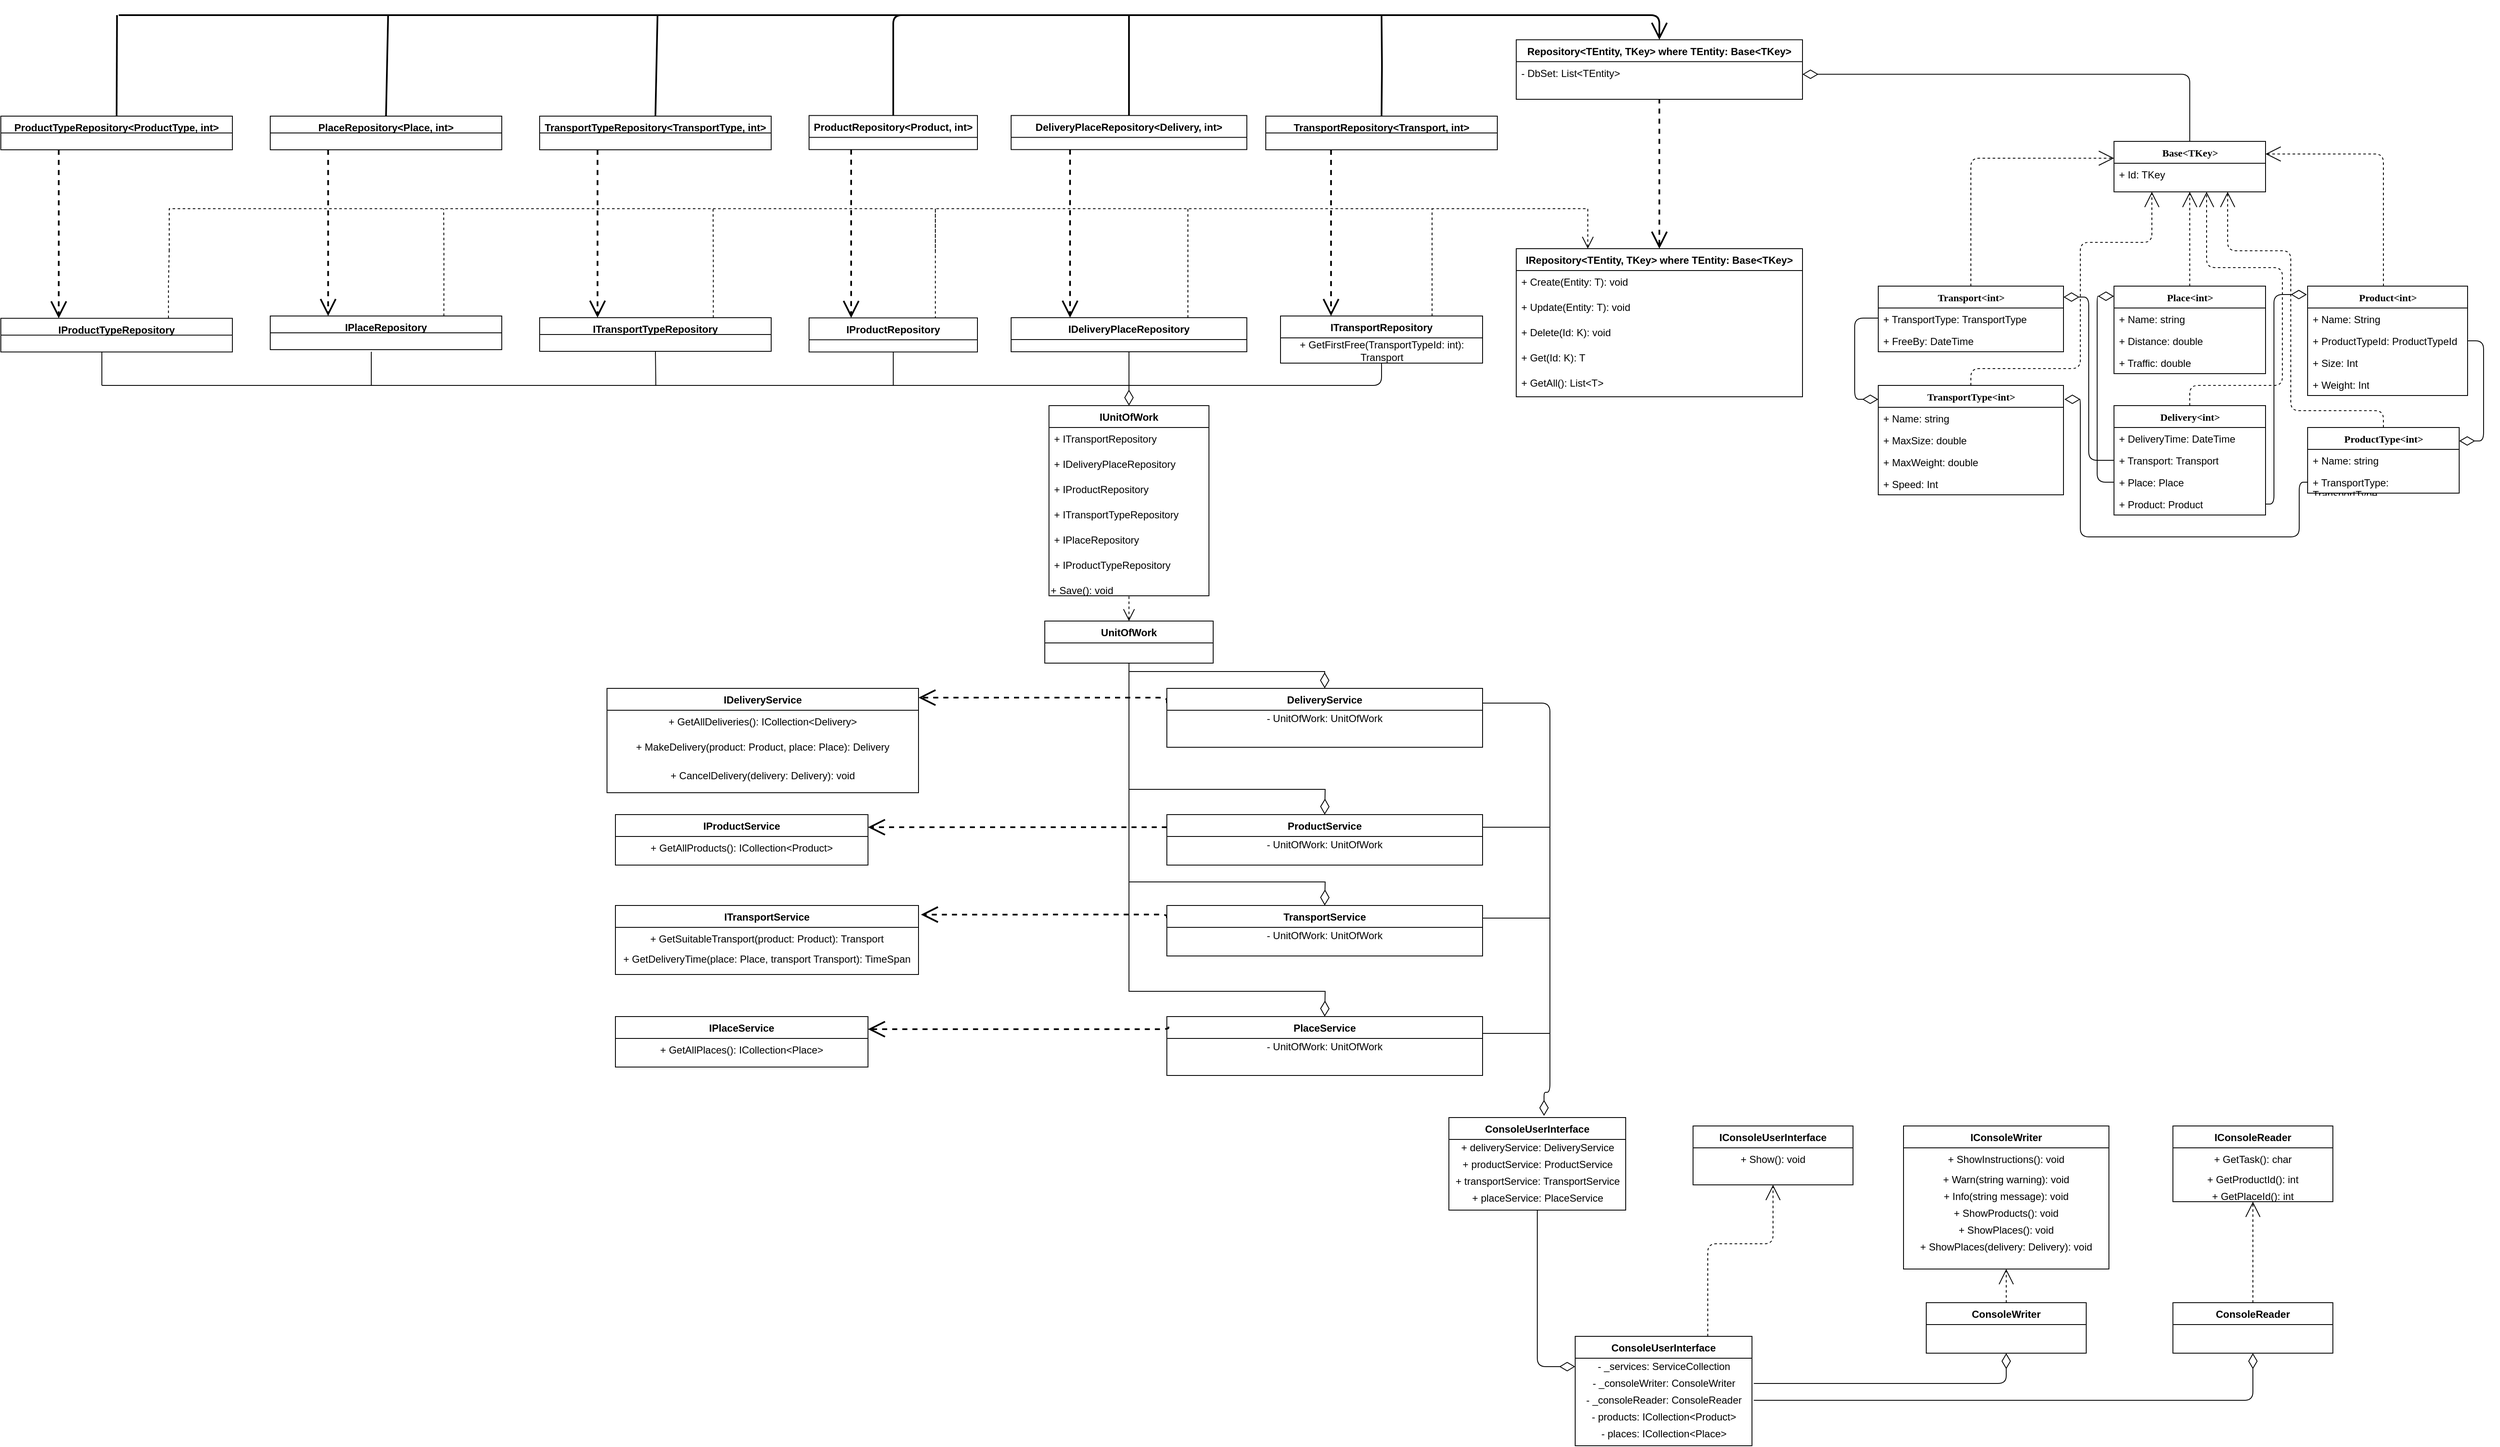 <mxfile version="14.9.2" type="device"><diagram name="Page-1" id="9f46799a-70d6-7492-0946-bef42562c5a5"><mxGraphModel dx="3550" dy="764" grid="1" gridSize="10" guides="1" tooltips="1" connect="1" arrows="1" fold="1" page="1" pageScale="1" pageWidth="1100" pageHeight="850" background="none" math="0" shadow="0"><root><mxCell id="0"/><mxCell id="1" parent="0"/><mxCell id="CszDxVDu-EJz-uLOIOph-14" style="edgeStyle=orthogonalEdgeStyle;rounded=0;orthogonalLoop=1;jettySize=auto;html=1;exitX=0.5;exitY=0;exitDx=0;exitDy=0;entryX=0.5;entryY=1;entryDx=0;entryDy=0;startArrow=diamondThin;startFill=0;endArrow=open;endFill=0;" parent="1" edge="1"><mxGeometry relative="1" as="geometry"><mxPoint x="-2005" y="460" as="targetPoint"/></mxGeometry></mxCell><mxCell id="F6Fm4Sf8Li331SLTaKln-48" style="edgeStyle=orthogonalEdgeStyle;rounded=1;orthogonalLoop=1;jettySize=auto;html=1;startArrow=none;startFill=0;endArrow=diamondThin;endFill=0;startSize=16;endSize=16;strokeWidth=1;entryX=1;entryY=0.5;entryDx=0;entryDy=0;exitX=0.5;exitY=0;exitDx=0;exitDy=0;" parent="1" source="78961159f06e98e8-43" target="4Lwz7xThkwyXg-fqOXJr-1" edge="1"><mxGeometry relative="1" as="geometry"><mxPoint x="170" y="230.25" as="targetPoint"/><Array as="points"><mxPoint x="600" y="230"/></Array></mxGeometry></mxCell><mxCell id="78961159f06e98e8-43" value="Base&amp;lt;TKey&amp;gt;" style="swimlane;html=1;fontStyle=1;align=center;verticalAlign=top;childLayout=stackLayout;horizontal=1;startSize=26;horizontalStack=0;resizeParent=1;resizeLast=0;collapsible=1;marginBottom=0;swimlaneFillColor=#ffffff;rounded=0;shadow=0;comic=0;labelBackgroundColor=none;strokeWidth=1;fillColor=none;fontFamily=Verdana;fontSize=12" parent="1" vertex="1"><mxGeometry x="510" y="310" width="180" height="60" as="geometry"/></mxCell><mxCell id="78961159f06e98e8-44" value="+ Id: TKey" style="text;html=1;strokeColor=none;fillColor=none;align=left;verticalAlign=top;spacingLeft=4;spacingRight=4;whiteSpace=wrap;overflow=hidden;rotatable=0;points=[[0,0.5],[1,0.5]];portConstraint=eastwest;" parent="78961159f06e98e8-43" vertex="1"><mxGeometry y="26" width="180" height="26" as="geometry"/></mxCell><mxCell id="78961159f06e98e8-56" value="&lt;i&gt;&lt;span style=&quot;font-weight: normal&quot;&gt;&lt;/span&gt;&lt;/i&gt;ProductType&amp;lt;int&amp;gt;" style="swimlane;html=1;fontStyle=1;align=center;verticalAlign=top;childLayout=stackLayout;horizontal=1;startSize=26;horizontalStack=0;resizeParent=1;resizeLast=0;collapsible=1;marginBottom=0;swimlaneFillColor=#ffffff;rounded=0;shadow=0;comic=0;labelBackgroundColor=none;strokeWidth=1;fillColor=none;fontFamily=Verdana;fontSize=12" parent="1" vertex="1"><mxGeometry x="740" y="650" width="180" height="78" as="geometry"><mxRectangle x="1000" y="510" width="170" height="26" as="alternateBounds"/></mxGeometry></mxCell><mxCell id="4Lwz7xThkwyXg-fqOXJr-8" value="+ Name: string" style="text;html=1;strokeColor=none;fillColor=none;align=left;verticalAlign=top;spacingLeft=4;spacingRight=4;whiteSpace=wrap;overflow=hidden;rotatable=0;points=[[0,0.5],[1,0.5]];portConstraint=eastwest;" parent="78961159f06e98e8-56" vertex="1"><mxGeometry y="26" width="180" height="26" as="geometry"/></mxCell><mxCell id="4Lwz7xThkwyXg-fqOXJr-9" value="+ TransportType: TransportType" style="text;html=1;strokeColor=none;fillColor=none;align=left;verticalAlign=top;spacingLeft=4;spacingRight=4;whiteSpace=wrap;overflow=hidden;rotatable=0;points=[[0,0.5],[1,0.5]];portConstraint=eastwest;" parent="78961159f06e98e8-56" vertex="1"><mxGeometry y="52" width="180" height="26" as="geometry"/></mxCell><mxCell id="78961159f06e98e8-128" style="edgeStyle=orthogonalEdgeStyle;html=1;labelBackgroundColor=none;startFill=0;startSize=8;endArrow=open;endFill=0;endSize=16;fontFamily=Verdana;fontSize=12;dashed=1;exitX=0.5;exitY=0;exitDx=0;exitDy=0;" parent="1" source="78961159f06e98e8-82" target="78961159f06e98e8-43" edge="1"><mxGeometry relative="1" as="geometry"><Array as="points"><mxPoint x="340" y="330"/></Array></mxGeometry></mxCell><mxCell id="78961159f06e98e8-82" value="Transport&amp;lt;int&amp;gt;" style="swimlane;html=1;fontStyle=1;align=center;verticalAlign=top;childLayout=stackLayout;horizontal=1;startSize=26;horizontalStack=0;resizeParent=1;resizeLast=0;collapsible=1;marginBottom=0;swimlaneFillColor=#ffffff;rounded=0;shadow=0;comic=0;labelBackgroundColor=none;strokeWidth=1;fillColor=none;fontFamily=Verdana;fontSize=12" parent="1" vertex="1"><mxGeometry x="230" y="482" width="220" height="78" as="geometry"/></mxCell><mxCell id="78961159f06e98e8-83" value="+ TransportType: TransportType" style="text;html=1;strokeColor=none;fillColor=none;align=left;verticalAlign=top;spacingLeft=4;spacingRight=4;whiteSpace=wrap;overflow=hidden;rotatable=0;points=[[0,0.5],[1,0.5]];portConstraint=eastwest;" parent="78961159f06e98e8-82" vertex="1"><mxGeometry y="26" width="220" height="26" as="geometry"/></mxCell><mxCell id="CszDxVDu-EJz-uLOIOph-9" value="+ FreeBy: DateTime" style="text;html=1;strokeColor=none;fillColor=none;align=left;verticalAlign=top;spacingLeft=4;spacingRight=4;whiteSpace=wrap;overflow=hidden;rotatable=0;points=[[0,0.5],[1,0.5]];portConstraint=eastwest;" parent="78961159f06e98e8-82" vertex="1"><mxGeometry y="52" width="220" height="26" as="geometry"/></mxCell><mxCell id="78961159f06e98e8-127" style="edgeStyle=orthogonalEdgeStyle;html=1;labelBackgroundColor=none;startFill=0;startSize=8;endArrow=open;endFill=0;endSize=16;fontFamily=Verdana;fontSize=12;dashed=1;entryX=1;entryY=0.25;entryDx=0;entryDy=0;" parent="1" source="78961159f06e98e8-95" target="78961159f06e98e8-43" edge="1"><mxGeometry relative="1" as="geometry"><Array as="points"><mxPoint x="830" y="325"/></Array></mxGeometry></mxCell><mxCell id="78961159f06e98e8-95" value="Product&amp;lt;int&amp;gt;" style="swimlane;html=1;fontStyle=1;align=center;verticalAlign=top;childLayout=stackLayout;horizontal=1;startSize=26;horizontalStack=0;resizeParent=1;resizeLast=0;collapsible=1;marginBottom=0;swimlaneFillColor=#ffffff;rounded=0;shadow=0;comic=0;labelBackgroundColor=none;strokeWidth=1;fillColor=none;fontFamily=Verdana;fontSize=12" parent="1" vertex="1"><mxGeometry x="740" y="482" width="190" height="130" as="geometry"/></mxCell><mxCell id="78961159f06e98e8-96" value="+ Name: String" style="text;html=1;strokeColor=none;fillColor=none;align=left;verticalAlign=top;spacingLeft=4;spacingRight=4;whiteSpace=wrap;overflow=hidden;rotatable=0;points=[[0,0.5],[1,0.5]];portConstraint=eastwest;" parent="78961159f06e98e8-95" vertex="1"><mxGeometry y="26" width="190" height="26" as="geometry"/></mxCell><mxCell id="F6Fm4Sf8Li331SLTaKln-7" value="+ ProductTypeId: ProductTypeId" style="text;html=1;strokeColor=none;fillColor=none;align=left;verticalAlign=top;spacingLeft=4;spacingRight=4;whiteSpace=wrap;overflow=hidden;rotatable=0;points=[[0,0.5],[1,0.5]];portConstraint=eastwest;" parent="78961159f06e98e8-95" vertex="1"><mxGeometry y="52" width="190" height="26" as="geometry"/></mxCell><mxCell id="78961159f06e98e8-97" value="+ Size: Int" style="text;html=1;strokeColor=none;fillColor=none;align=left;verticalAlign=top;spacingLeft=4;spacingRight=4;whiteSpace=wrap;overflow=hidden;rotatable=0;points=[[0,0.5],[1,0.5]];portConstraint=eastwest;" parent="78961159f06e98e8-95" vertex="1"><mxGeometry y="78" width="190" height="26" as="geometry"/></mxCell><mxCell id="78961159f06e98e8-98" value="+ Weight: Int" style="text;html=1;strokeColor=none;fillColor=none;align=left;verticalAlign=top;spacingLeft=4;spacingRight=4;whiteSpace=wrap;overflow=hidden;rotatable=0;points=[[0,0.5],[1,0.5]];portConstraint=eastwest;" parent="78961159f06e98e8-95" vertex="1"><mxGeometry y="104" width="190" height="26" as="geometry"/></mxCell><mxCell id="F6Fm4Sf8Li331SLTaKln-13" style="edgeStyle=orthogonalEdgeStyle;rounded=1;orthogonalLoop=1;jettySize=auto;html=1;startArrow=diamondThin;startFill=0;endSize=16;endArrow=none;endFill=0;startSize=16;exitX=1.006;exitY=0.123;exitDx=0;exitDy=0;exitPerimeter=0;entryX=1;entryY=0.5;entryDx=0;entryDy=0;" parent="1" target="F6Fm4Sf8Li331SLTaKln-7" edge="1"><mxGeometry relative="1" as="geometry"><mxPoint x="920.08" y="665.99" as="sourcePoint"/><mxPoint x="919" y="521" as="targetPoint"/><Array as="points"><mxPoint x="949" y="666"/><mxPoint x="949" y="547"/></Array></mxGeometry></mxCell><mxCell id="F6Fm4Sf8Li331SLTaKln-24" style="edgeStyle=orthogonalEdgeStyle;rounded=1;orthogonalLoop=1;jettySize=auto;html=1;startArrow=diamondThin;startFill=0;endArrow=none;endFill=0;startSize=16;endSize=16;exitX=0;exitY=0.127;exitDx=0;exitDy=0;exitPerimeter=0;" parent="1" source="F6Fm4Sf8Li331SLTaKln-17" edge="1"><mxGeometry relative="1" as="geometry"><mxPoint x="251" y="744" as="sourcePoint"/><mxPoint x="230" y="520" as="targetPoint"/><Array as="points"><mxPoint x="202" y="617"/><mxPoint x="202" y="520"/></Array></mxGeometry></mxCell><mxCell id="F6Fm4Sf8Li331SLTaKln-17" value="&lt;i&gt;&lt;span style=&quot;font-weight: normal&quot;&gt;&lt;/span&gt;&lt;/i&gt;TransportType&amp;lt;int&amp;gt;" style="swimlane;html=1;fontStyle=1;align=center;verticalAlign=top;childLayout=stackLayout;horizontal=1;startSize=26;horizontalStack=0;resizeParent=1;resizeLast=0;collapsible=1;marginBottom=0;swimlaneFillColor=#ffffff;rounded=0;shadow=0;comic=0;labelBackgroundColor=none;strokeWidth=1;fillColor=none;fontFamily=Verdana;fontSize=12" parent="1" vertex="1"><mxGeometry x="230" y="600" width="220" height="130" as="geometry"><mxRectangle x="1000" y="510" width="170" height="26" as="alternateBounds"/></mxGeometry></mxCell><mxCell id="4Lwz7xThkwyXg-fqOXJr-11" value="+ Name: string" style="text;html=1;strokeColor=none;fillColor=none;align=left;verticalAlign=top;spacingLeft=4;spacingRight=4;whiteSpace=wrap;overflow=hidden;rotatable=0;points=[[0,0.5],[1,0.5]];portConstraint=eastwest;" parent="F6Fm4Sf8Li331SLTaKln-17" vertex="1"><mxGeometry y="26" width="220" height="26" as="geometry"/></mxCell><mxCell id="4Lwz7xThkwyXg-fqOXJr-6" value="+ MaxSize: double" style="text;html=1;strokeColor=none;fillColor=none;align=left;verticalAlign=top;spacingLeft=4;spacingRight=4;whiteSpace=wrap;overflow=hidden;rotatable=0;points=[[0,0.5],[1,0.5]];portConstraint=eastwest;" parent="F6Fm4Sf8Li331SLTaKln-17" vertex="1"><mxGeometry y="52" width="220" height="26" as="geometry"/></mxCell><mxCell id="4Lwz7xThkwyXg-fqOXJr-4" value="+ MaxWeight: double" style="text;html=1;strokeColor=none;fillColor=none;align=left;verticalAlign=top;spacingLeft=4;spacingRight=4;whiteSpace=wrap;overflow=hidden;rotatable=0;points=[[0,0.5],[1,0.5]];portConstraint=eastwest;" parent="F6Fm4Sf8Li331SLTaKln-17" vertex="1"><mxGeometry y="78" width="220" height="26" as="geometry"/></mxCell><mxCell id="4Lwz7xThkwyXg-fqOXJr-5" value="+ Speed: Int" style="text;html=1;strokeColor=none;fillColor=none;align=left;verticalAlign=top;spacingLeft=4;spacingRight=4;whiteSpace=wrap;overflow=hidden;rotatable=0;points=[[0,0.5],[1,0.5]];portConstraint=eastwest;" parent="F6Fm4Sf8Li331SLTaKln-17" vertex="1"><mxGeometry y="104" width="220" height="26" as="geometry"/></mxCell><mxCell id="F6Fm4Sf8Li331SLTaKln-32" style="edgeStyle=orthogonalEdgeStyle;rounded=1;orthogonalLoop=1;jettySize=auto;html=1;exitX=0.5;exitY=0;exitDx=0;exitDy=0;startArrow=none;startFill=0;endArrow=open;endFill=0;startSize=16;endSize=16;dashed=1;" parent="1" source="F6Fm4Sf8Li331SLTaKln-25" edge="1"><mxGeometry relative="1" as="geometry"><mxPoint x="600" y="370" as="targetPoint"/><Array as="points"><mxPoint x="600" y="390"/><mxPoint x="600" y="390"/></Array></mxGeometry></mxCell><mxCell id="F6Fm4Sf8Li331SLTaKln-39" style="edgeStyle=orthogonalEdgeStyle;rounded=1;orthogonalLoop=1;jettySize=auto;html=1;startArrow=diamondThin;startFill=0;endArrow=none;endFill=0;startSize=16;endSize=16;strokeWidth=1;exitX=-0.017;exitY=0.154;exitDx=0;exitDy=0;exitPerimeter=0;entryX=0;entryY=0.5;entryDx=0;entryDy=0;" parent="1" edge="1" target="4Lwz7xThkwyXg-fqOXJr-14"><mxGeometry relative="1" as="geometry"><mxPoint x="450" y="547" as="targetPoint"/><mxPoint x="509.94" y="494.012" as="sourcePoint"/><Array as="points"><mxPoint x="490" y="494"/><mxPoint x="490" y="715"/></Array></mxGeometry></mxCell><mxCell id="F6Fm4Sf8Li331SLTaKln-25" value="Place&amp;lt;int&amp;gt;" style="swimlane;html=1;fontStyle=1;align=center;verticalAlign=top;childLayout=stackLayout;horizontal=1;startSize=26;horizontalStack=0;resizeParent=1;resizeLast=0;collapsible=1;marginBottom=0;swimlaneFillColor=#ffffff;rounded=0;shadow=0;comic=0;labelBackgroundColor=none;strokeWidth=1;fillColor=none;fontFamily=Verdana;fontSize=12" parent="1" vertex="1"><mxGeometry x="510" y="482" width="180" height="104" as="geometry"/></mxCell><mxCell id="4Lwz7xThkwyXg-fqOXJr-7" value="+ Name: string" style="text;html=1;strokeColor=none;fillColor=none;align=left;verticalAlign=top;spacingLeft=4;spacingRight=4;whiteSpace=wrap;overflow=hidden;rotatable=0;points=[[0,0.5],[1,0.5]];portConstraint=eastwest;" parent="F6Fm4Sf8Li331SLTaKln-25" vertex="1"><mxGeometry y="26" width="180" height="26" as="geometry"/></mxCell><mxCell id="F6Fm4Sf8Li331SLTaKln-26" value="+ Distance: double" style="text;html=1;strokeColor=none;fillColor=none;align=left;verticalAlign=top;spacingLeft=4;spacingRight=4;whiteSpace=wrap;overflow=hidden;rotatable=0;points=[[0,0.5],[1,0.5]];portConstraint=eastwest;" parent="F6Fm4Sf8Li331SLTaKln-25" vertex="1"><mxGeometry y="52" width="180" height="26" as="geometry"/></mxCell><mxCell id="F6Fm4Sf8Li331SLTaKln-27" value="+ Traffic: double" style="text;html=1;strokeColor=none;fillColor=none;align=left;verticalAlign=top;spacingLeft=4;spacingRight=4;whiteSpace=wrap;overflow=hidden;rotatable=0;points=[[0,0.5],[1,0.5]];portConstraint=eastwest;" parent="F6Fm4Sf8Li331SLTaKln-25" vertex="1"><mxGeometry y="78" width="180" height="26" as="geometry"/></mxCell><mxCell id="F6Fm4Sf8Li331SLTaKln-40" value="Repository&lt;TEntity, TKey&gt; where TEntity: Base&lt;TKey&gt;" style="swimlane;fontStyle=1;align=center;verticalAlign=top;childLayout=stackLayout;horizontal=1;startSize=26;horizontalStack=0;resizeParent=1;resizeLast=0;collapsible=1;marginBottom=0;rounded=0;shadow=0;strokeWidth=1;" parent="1" vertex="1"><mxGeometry x="-200" y="189.25" width="340" height="70.75" as="geometry"><mxRectangle x="340" y="380" width="170" height="26" as="alternateBounds"/></mxGeometry></mxCell><mxCell id="4Lwz7xThkwyXg-fqOXJr-1" value="- DbSet: List&lt;TEntity&gt;" style="text;align=left;verticalAlign=top;spacingLeft=4;spacingRight=4;overflow=hidden;rotatable=0;points=[[0,0.5],[1,0.5]];portConstraint=eastwest;" parent="F6Fm4Sf8Li331SLTaKln-40" vertex="1"><mxGeometry y="26" width="340" height="30" as="geometry"/></mxCell><mxCell id="F6Fm4Sf8Li331SLTaKln-73" style="edgeStyle=orthogonalEdgeStyle;rounded=0;orthogonalLoop=1;jettySize=auto;html=1;startArrow=open;startFill=0;endArrow=none;endFill=0;startSize=16;endSize=16;strokeWidth=2;exitX=0.5;exitY=0;exitDx=0;exitDy=0;dashed=1;entryX=0.5;entryY=1;entryDx=0;entryDy=0;" parent="1" source="F6Fm4Sf8Li331SLTaKln-49" target="F6Fm4Sf8Li331SLTaKln-40" edge="1"><mxGeometry relative="1" as="geometry"><mxPoint x="-30" y="470" as="sourcePoint"/><mxPoint x="-50" y="279" as="targetPoint"/><Array as="points"><mxPoint x="-30" y="400"/><mxPoint x="-30" y="400"/></Array></mxGeometry></mxCell><mxCell id="F6Fm4Sf8Li331SLTaKln-74" style="edgeStyle=orthogonalEdgeStyle;rounded=0;orthogonalLoop=1;jettySize=auto;html=1;exitX=0.25;exitY=0;exitDx=0;exitDy=0;startArrow=open;startFill=0;endArrow=none;endFill=0;startSize=12;endSize=16;strokeWidth=1;entryX=0.75;entryY=0;entryDx=0;entryDy=0;dashed=1;" parent="1" source="F6Fm4Sf8Li331SLTaKln-49" target="F6Fm4Sf8Li331SLTaKln-62" edge="1"><mxGeometry relative="1" as="geometry"><mxPoint x="-910" y="460" as="targetPoint"/><Array as="points"><mxPoint x="-115" y="390"/><mxPoint x="-890" y="390"/></Array></mxGeometry></mxCell><mxCell id="F6Fm4Sf8Li331SLTaKln-49" value="IRepository&lt;TEntity, TKey&gt; where TEntity: Base&lt;TKey&gt;" style="swimlane;fontStyle=1;align=center;verticalAlign=top;childLayout=stackLayout;horizontal=1;startSize=26;horizontalStack=0;resizeParent=1;resizeLast=0;collapsible=1;marginBottom=0;rounded=0;shadow=0;strokeWidth=1;" parent="1" vertex="1"><mxGeometry x="-200" y="437.5" width="340" height="176" as="geometry"><mxRectangle x="340" y="380" width="170" height="26" as="alternateBounds"/></mxGeometry></mxCell><mxCell id="F6Fm4Sf8Li331SLTaKln-51" value="+ Create(Entity: T): void" style="text;align=left;verticalAlign=top;spacingLeft=4;spacingRight=4;overflow=hidden;rotatable=0;points=[[0,0.5],[1,0.5]];portConstraint=eastwest;" parent="F6Fm4Sf8Li331SLTaKln-49" vertex="1"><mxGeometry y="26" width="340" height="30" as="geometry"/></mxCell><mxCell id="F6Fm4Sf8Li331SLTaKln-52" value="+ Update(Entity: T): void" style="text;align=left;verticalAlign=top;spacingLeft=4;spacingRight=4;overflow=hidden;rotatable=0;points=[[0,0.5],[1,0.5]];portConstraint=eastwest;" parent="F6Fm4Sf8Li331SLTaKln-49" vertex="1"><mxGeometry y="56" width="340" height="30" as="geometry"/></mxCell><mxCell id="F6Fm4Sf8Li331SLTaKln-53" value="+ Delete(Id: K): void" style="text;align=left;verticalAlign=top;spacingLeft=4;spacingRight=4;overflow=hidden;rotatable=0;points=[[0,0.5],[1,0.5]];portConstraint=eastwest;" parent="F6Fm4Sf8Li331SLTaKln-49" vertex="1"><mxGeometry y="86" width="340" height="30" as="geometry"/></mxCell><mxCell id="F6Fm4Sf8Li331SLTaKln-54" value="+ Get(Id: K): T" style="text;align=left;verticalAlign=top;spacingLeft=4;spacingRight=4;overflow=hidden;rotatable=0;points=[[0,0.5],[1,0.5]];portConstraint=eastwest;" parent="F6Fm4Sf8Li331SLTaKln-49" vertex="1"><mxGeometry y="116" width="340" height="30" as="geometry"/></mxCell><mxCell id="F6Fm4Sf8Li331SLTaKln-55" value="+ GetAll(): List&lt;T&gt;" style="text;align=left;verticalAlign=top;spacingLeft=4;spacingRight=4;overflow=hidden;rotatable=0;points=[[0,0.5],[1,0.5]];portConstraint=eastwest;" parent="F6Fm4Sf8Li331SLTaKln-49" vertex="1"><mxGeometry y="146" width="340" height="30" as="geometry"/></mxCell><mxCell id="F6Fm4Sf8Li331SLTaKln-76" style="edgeStyle=orthogonalEdgeStyle;rounded=0;orthogonalLoop=1;jettySize=auto;html=1;exitX=0.75;exitY=0;exitDx=0;exitDy=0;startArrow=none;startFill=0;endArrow=none;endFill=0;startSize=16;endSize=16;strokeWidth=1;dashed=1;" parent="1" source="F6Fm4Sf8Li331SLTaKln-58" edge="1"><mxGeometry relative="1" as="geometry"><mxPoint x="-300" y="390" as="targetPoint"/></mxGeometry></mxCell><mxCell id="F6Fm4Sf8Li331SLTaKln-58" value="ITransportRepository" style="swimlane;fontStyle=1;align=center;verticalAlign=top;childLayout=stackLayout;horizontal=1;startSize=26;horizontalStack=0;resizeParent=1;resizeLast=0;collapsible=1;marginBottom=0;rounded=0;shadow=0;strokeWidth=1;" parent="1" vertex="1"><mxGeometry x="-480" y="517.5" width="240" height="56" as="geometry"><mxRectangle x="340" y="380" width="170" height="26" as="alternateBounds"/></mxGeometry></mxCell><mxCell id="4Lwz7xThkwyXg-fqOXJr-23" value="&lt;div&gt;+ GetFirstFree(TransportTypeId: int):&lt;/div&gt;&lt;div&gt;Transport&lt;/div&gt;" style="text;html=1;align=center;verticalAlign=middle;resizable=0;points=[];autosize=1;strokeColor=none;" parent="F6Fm4Sf8Li331SLTaKln-58" vertex="1"><mxGeometry y="26" width="240" height="30" as="geometry"/></mxCell><mxCell id="F6Fm4Sf8Li331SLTaKln-75" style="edgeStyle=orthogonalEdgeStyle;rounded=0;orthogonalLoop=1;jettySize=auto;html=1;startArrow=none;startFill=0;endArrow=none;endFill=0;startSize=16;endSize=16;strokeWidth=1;exitX=0.75;exitY=0;exitDx=0;exitDy=0;dashed=1;" parent="1" source="F6Fm4Sf8Li331SLTaKln-60" edge="1"><mxGeometry relative="1" as="geometry"><mxPoint x="-590" y="390" as="targetPoint"/><Array as="points"><mxPoint x="-590" y="460"/></Array></mxGeometry></mxCell><mxCell id="F6Fm4Sf8Li331SLTaKln-60" value="IDeliveryPlaceRepository" style="swimlane;fontStyle=1;align=center;verticalAlign=top;childLayout=stackLayout;horizontal=1;startSize=26;horizontalStack=0;resizeParent=1;resizeLast=0;collapsible=1;marginBottom=0;rounded=0;shadow=0;strokeWidth=1;" parent="1" vertex="1"><mxGeometry x="-800" y="519.5" width="280" height="40.5" as="geometry"><mxRectangle x="340" y="380" width="170" height="26" as="alternateBounds"/></mxGeometry></mxCell><mxCell id="F6Fm4Sf8Li331SLTaKln-62" value="IProductRepository" style="swimlane;fontStyle=1;align=center;verticalAlign=top;childLayout=stackLayout;horizontal=1;startSize=26;horizontalStack=0;resizeParent=1;resizeLast=0;collapsible=1;marginBottom=0;rounded=0;shadow=0;strokeWidth=1;" parent="1" vertex="1"><mxGeometry x="-1040" y="519.75" width="200" height="40.5" as="geometry"><mxRectangle x="340" y="380" width="170" height="26" as="alternateBounds"/></mxGeometry></mxCell><mxCell id="F6Fm4Sf8Li331SLTaKln-67" style="edgeStyle=orthogonalEdgeStyle;rounded=1;orthogonalLoop=1;jettySize=auto;html=1;startArrow=none;startFill=0;endArrow=open;endFill=0;startSize=16;endSize=16;strokeWidth=2;dashed=1;entryX=0.25;entryY=0;entryDx=0;entryDy=0;" parent="1" target="F6Fm4Sf8Li331SLTaKln-58" edge="1"><mxGeometry relative="1" as="geometry"><mxPoint x="-370" y="490" as="targetPoint"/><mxPoint x="-420" y="320" as="sourcePoint"/><Array as="points"><mxPoint x="-420" y="350"/><mxPoint x="-420" y="350"/></Array></mxGeometry></mxCell><mxCell id="F6Fm4Sf8Li331SLTaKln-88" style="edgeStyle=orthogonalEdgeStyle;rounded=1;orthogonalLoop=1;jettySize=auto;html=1;startArrow=none;startFill=0;endArrow=none;endFill=0;startSize=16;endSize=12;strokeWidth=2;entryX=0.5;entryY=0;entryDx=0;entryDy=0;" parent="1" target="F6Fm4Sf8Li331SLTaKln-63" edge="1"><mxGeometry relative="1" as="geometry"><mxPoint x="-360" y="180" as="targetPoint"/><mxPoint x="-360" y="160" as="sourcePoint"/></mxGeometry></mxCell><mxCell id="F6Fm4Sf8Li331SLTaKln-63" value="TransportRepository&lt;Transport, int&gt;" style="swimlane;fontStyle=1;align=center;verticalAlign=top;childLayout=stackLayout;horizontal=1;startSize=20;horizontalStack=0;resizeParent=1;resizeLast=0;collapsible=1;marginBottom=0;rounded=0;shadow=0;strokeWidth=1;" parent="1" vertex="1"><mxGeometry x="-497.5" y="280" width="275" height="40" as="geometry"><mxRectangle x="340" y="380" width="170" height="26" as="alternateBounds"/></mxGeometry></mxCell><mxCell id="F6Fm4Sf8Li331SLTaKln-71" style="edgeStyle=orthogonalEdgeStyle;rounded=0;orthogonalLoop=1;jettySize=auto;html=1;startArrow=none;startFill=0;endArrow=open;endFill=0;startSize=16;endSize=16;strokeWidth=2;dashed=1;exitX=0.25;exitY=1;exitDx=0;exitDy=0;entryX=0.25;entryY=0;entryDx=0;entryDy=0;" parent="1" source="F6Fm4Sf8Li331SLTaKln-64" target="F6Fm4Sf8Li331SLTaKln-60" edge="1"><mxGeometry relative="1" as="geometry"><mxPoint x="-690" y="500" as="targetPoint"/></mxGeometry></mxCell><mxCell id="F6Fm4Sf8Li331SLTaKln-64" value="DeliveryPlaceRepository&lt;Delivery, int&gt;" style="swimlane;fontStyle=1;align=center;verticalAlign=top;childLayout=stackLayout;horizontal=1;startSize=26;horizontalStack=0;resizeParent=1;resizeLast=0;collapsible=1;marginBottom=0;rounded=0;shadow=0;strokeWidth=1;" parent="1" vertex="1"><mxGeometry x="-800" y="279.25" width="280" height="40.5" as="geometry"><mxRectangle x="340" y="380" width="170" height="26" as="alternateBounds"/></mxGeometry></mxCell><mxCell id="F6Fm4Sf8Li331SLTaKln-72" style="edgeStyle=orthogonalEdgeStyle;rounded=0;orthogonalLoop=1;jettySize=auto;html=1;entryX=0.25;entryY=0;entryDx=0;entryDy=0;dashed=1;startArrow=none;startFill=0;endArrow=open;endFill=0;startSize=16;endSize=16;strokeWidth=2;exitX=0.25;exitY=1;exitDx=0;exitDy=0;" parent="1" source="F6Fm4Sf8Li331SLTaKln-65" target="F6Fm4Sf8Li331SLTaKln-62" edge="1"><mxGeometry relative="1" as="geometry"/></mxCell><mxCell id="F6Fm4Sf8Li331SLTaKln-65" value="ProductRepository&lt;Product, int&gt;" style="swimlane;fontStyle=1;align=center;verticalAlign=top;childLayout=stackLayout;horizontal=1;startSize=26;horizontalStack=0;resizeParent=1;resizeLast=0;collapsible=1;marginBottom=0;rounded=0;shadow=0;strokeWidth=1;" parent="1" vertex="1"><mxGeometry x="-1040" y="279.25" width="200" height="40.5" as="geometry"><mxRectangle x="340" y="380" width="170" height="26" as="alternateBounds"/></mxGeometry></mxCell><mxCell id="F6Fm4Sf8Li331SLTaKln-66" style="edgeStyle=orthogonalEdgeStyle;rounded=1;orthogonalLoop=1;jettySize=auto;html=1;startArrow=open;startFill=0;endArrow=none;endFill=0;startSize=16;endSize=16;strokeWidth=2;exitX=0.5;exitY=0;exitDx=0;exitDy=0;" parent="1" source="F6Fm4Sf8Li331SLTaKln-40" edge="1"><mxGeometry x="-660" y="180" as="geometry"><mxPoint x="-360" y="160" as="targetPoint"/><Array as="points"><mxPoint x="-30" y="160"/></Array></mxGeometry></mxCell><mxCell id="F6Fm4Sf8Li331SLTaKln-68" value="" style="endArrow=none;html=1;startSize=16;endSize=16;strokeWidth=2;rounded=0;exitX=0.5;exitY=0;exitDx=0;exitDy=0;" parent="1" source="F6Fm4Sf8Li331SLTaKln-64" edge="1"><mxGeometry x="-660" y="180" width="50" height="50" as="geometry"><mxPoint x="-660" y="300" as="sourcePoint"/><mxPoint x="-350" y="160" as="targetPoint"/><Array as="points"><mxPoint x="-660" y="160"/><mxPoint x="-500" y="160"/></Array></mxGeometry></mxCell><mxCell id="F6Fm4Sf8Li331SLTaKln-70" value="" style="endArrow=none;html=1;startSize=16;endSize=16;strokeWidth=2;exitX=0.5;exitY=0;exitDx=0;exitDy=0;rounded=1;" parent="1" source="F6Fm4Sf8Li331SLTaKln-65" edge="1"><mxGeometry width="50" height="50" relative="1" as="geometry"><mxPoint x="-940" y="310" as="sourcePoint"/><mxPoint x="-660" y="160" as="targetPoint"/><Array as="points"><mxPoint x="-940" y="160"/></Array></mxGeometry></mxCell><mxCell id="F6Fm4Sf8Li331SLTaKln-81" style="edgeStyle=orthogonalEdgeStyle;rounded=0;orthogonalLoop=1;jettySize=auto;html=1;exitX=0.5;exitY=0;exitDx=0;exitDy=0;entryX=0.5;entryY=1;entryDx=0;entryDy=0;startArrow=diamondThin;startFill=0;endArrow=none;endFill=0;startSize=16;endSize=16;strokeWidth=1;" parent="1" source="F6Fm4Sf8Li331SLTaKln-77" target="F6Fm4Sf8Li331SLTaKln-60" edge="1"><mxGeometry relative="1" as="geometry"/></mxCell><mxCell id="F6Fm4Sf8Li331SLTaKln-77" value="IUnitOfWork" style="swimlane;fontStyle=1;align=center;verticalAlign=top;childLayout=stackLayout;horizontal=1;startSize=26;horizontalStack=0;resizeParent=1;resizeLast=0;collapsible=1;marginBottom=0;rounded=0;shadow=0;strokeWidth=1;" parent="1" vertex="1"><mxGeometry x="-755" y="624" width="190" height="226" as="geometry"><mxRectangle x="340" y="380" width="170" height="26" as="alternateBounds"/></mxGeometry></mxCell><mxCell id="F6Fm4Sf8Li331SLTaKln-78" value="+ ITransportRepository" style="text;align=left;verticalAlign=top;spacingLeft=4;spacingRight=4;overflow=hidden;rotatable=0;points=[[0,0.5],[1,0.5]];portConstraint=eastwest;" parent="F6Fm4Sf8Li331SLTaKln-77" vertex="1"><mxGeometry y="26" width="190" height="30" as="geometry"/></mxCell><mxCell id="F6Fm4Sf8Li331SLTaKln-79" value="+ IDeliveryPlaceRepository" style="text;align=left;verticalAlign=top;spacingLeft=4;spacingRight=4;overflow=hidden;rotatable=0;points=[[0,0.5],[1,0.5]];portConstraint=eastwest;" parent="F6Fm4Sf8Li331SLTaKln-77" vertex="1"><mxGeometry y="56" width="190" height="30" as="geometry"/></mxCell><mxCell id="F6Fm4Sf8Li331SLTaKln-80" value="+ IProductRepository" style="text;align=left;verticalAlign=top;spacingLeft=4;spacingRight=4;overflow=hidden;rotatable=0;points=[[0,0.5],[1,0.5]];portConstraint=eastwest;" parent="F6Fm4Sf8Li331SLTaKln-77" vertex="1"><mxGeometry y="86" width="190" height="30" as="geometry"/></mxCell><mxCell id="4Lwz7xThkwyXg-fqOXJr-141" value="+ ITransportTypeRepository" style="text;align=left;verticalAlign=top;spacingLeft=4;spacingRight=4;overflow=hidden;rotatable=0;points=[[0,0.5],[1,0.5]];portConstraint=eastwest;" parent="F6Fm4Sf8Li331SLTaKln-77" vertex="1"><mxGeometry y="116" width="190" height="30" as="geometry"/></mxCell><mxCell id="4Lwz7xThkwyXg-fqOXJr-142" value="+ IPlaceRepository" style="text;align=left;verticalAlign=top;spacingLeft=4;spacingRight=4;overflow=hidden;rotatable=0;points=[[0,0.5],[1,0.5]];portConstraint=eastwest;" parent="F6Fm4Sf8Li331SLTaKln-77" vertex="1"><mxGeometry y="146" width="190" height="30" as="geometry"/></mxCell><mxCell id="4Lwz7xThkwyXg-fqOXJr-143" value="+ IProductTypeRepository" style="text;align=left;verticalAlign=top;spacingLeft=4;spacingRight=4;overflow=hidden;rotatable=0;points=[[0,0.5],[1,0.5]];portConstraint=eastwest;" parent="F6Fm4Sf8Li331SLTaKln-77" vertex="1"><mxGeometry y="176" width="190" height="30" as="geometry"/></mxCell><mxCell id="4Lwz7xThkwyXg-fqOXJr-24" value="+ Save(): void" style="text;html=1;strokeColor=none;fillColor=none;align=left;verticalAlign=top;whiteSpace=wrap;rounded=0;" parent="F6Fm4Sf8Li331SLTaKln-77" vertex="1"><mxGeometry y="206" width="190" height="20" as="geometry"/></mxCell><mxCell id="F6Fm4Sf8Li331SLTaKln-83" value="" style="endArrow=none;html=1;startSize=12;endSize=16;strokeWidth=1;entryX=0.5;entryY=1;entryDx=0;entryDy=0;endFill=0;startArrow=none;startFill=0;" parent="1" target="F6Fm4Sf8Li331SLTaKln-58" edge="1"><mxGeometry width="50" height="50" relative="1" as="geometry"><mxPoint x="-660" y="600" as="sourcePoint"/><mxPoint x="-360" y="600" as="targetPoint"/><Array as="points"><mxPoint x="-360" y="600"/></Array></mxGeometry></mxCell><mxCell id="F6Fm4Sf8Li331SLTaKln-84" value="" style="endArrow=none;html=1;startSize=12;endSize=16;strokeWidth=1;entryX=0.5;entryY=1;entryDx=0;entryDy=0;endFill=0;startArrow=none;startFill=0;rounded=0;" parent="1" target="F6Fm4Sf8Li331SLTaKln-62" edge="1"><mxGeometry width="50" height="50" relative="1" as="geometry"><mxPoint x="-660" y="600" as="sourcePoint"/><mxPoint x="-940" y="600" as="targetPoint"/><Array as="points"><mxPoint x="-940" y="600"/></Array></mxGeometry></mxCell><mxCell id="F6Fm4Sf8Li331SLTaKln-87" style="edgeStyle=orthogonalEdgeStyle;rounded=0;orthogonalLoop=1;jettySize=auto;html=1;dashed=1;startArrow=open;startFill=0;endArrow=none;endFill=0;startSize=12;endSize=12;strokeWidth=1;" parent="1" source="F6Fm4Sf8Li331SLTaKln-86" edge="1"><mxGeometry relative="1" as="geometry"><Array as="points"><mxPoint x="-660" y="860"/></Array><mxPoint x="-660" y="850" as="targetPoint"/></mxGeometry></mxCell><mxCell id="F6Fm4Sf8Li331SLTaKln-86" value="UnitOfWork" style="swimlane;fontStyle=1;align=center;verticalAlign=top;childLayout=stackLayout;horizontal=1;startSize=26;horizontalStack=0;resizeParent=1;resizeLast=0;collapsible=1;marginBottom=0;rounded=0;shadow=0;strokeWidth=1;" parent="1" vertex="1"><mxGeometry x="-760" y="880" width="200" height="50" as="geometry"><mxRectangle x="340" y="380" width="170" height="26" as="alternateBounds"/></mxGeometry></mxCell><mxCell id="4Lwz7xThkwyXg-fqOXJr-2" style="edgeStyle=orthogonalEdgeStyle;html=1;labelBackgroundColor=none;startFill=0;startSize=8;endArrow=open;endFill=0;endSize=16;fontFamily=Verdana;fontSize=12;dashed=1;exitX=0.5;exitY=0;exitDx=0;exitDy=0;entryX=0.25;entryY=1;entryDx=0;entryDy=0;" parent="1" source="F6Fm4Sf8Li331SLTaKln-17" target="78961159f06e98e8-43" edge="1"><mxGeometry relative="1" as="geometry"><Array as="points"><mxPoint x="340" y="580"/><mxPoint x="470" y="580"/><mxPoint x="470" y="430"/><mxPoint x="555" y="430"/></Array><mxPoint x="350" y="492" as="sourcePoint"/><mxPoint x="470" y="430" as="targetPoint"/></mxGeometry></mxCell><mxCell id="4Lwz7xThkwyXg-fqOXJr-3" style="edgeStyle=orthogonalEdgeStyle;html=1;labelBackgroundColor=none;startFill=0;startSize=8;endArrow=open;endFill=0;endSize=16;fontFamily=Verdana;fontSize=12;dashed=1;exitX=0.5;exitY=0;exitDx=0;exitDy=0;entryX=0.75;entryY=1;entryDx=0;entryDy=0;" parent="1" source="78961159f06e98e8-56" target="78961159f06e98e8-43" edge="1"><mxGeometry relative="1" as="geometry"><Array as="points"><mxPoint x="830" y="630"/><mxPoint x="720" y="630"/><mxPoint x="720" y="440"/><mxPoint x="645" y="440"/></Array><mxPoint x="350" y="740" as="sourcePoint"/><mxPoint x="565" y="380" as="targetPoint"/></mxGeometry></mxCell><mxCell id="4Lwz7xThkwyXg-fqOXJr-10" style="edgeStyle=orthogonalEdgeStyle;rounded=1;orthogonalLoop=1;jettySize=auto;html=1;exitX=0;exitY=0.5;exitDx=0;exitDy=0;entryX=1.005;entryY=0.127;entryDx=0;entryDy=0;entryPerimeter=0;endArrow=diamondThin;endFill=0;endSize=16;" parent="1" source="4Lwz7xThkwyXg-fqOXJr-9" target="F6Fm4Sf8Li331SLTaKln-17" edge="1"><mxGeometry relative="1" as="geometry"><Array as="points"><mxPoint x="730" y="715"/><mxPoint x="730" y="780"/><mxPoint x="470" y="780"/><mxPoint x="470" y="617"/></Array></mxGeometry></mxCell><mxCell id="4Lwz7xThkwyXg-fqOXJr-21" style="edgeStyle=orthogonalEdgeStyle;rounded=1;orthogonalLoop=1;jettySize=auto;html=1;endArrow=open;endFill=0;endSize=16;dashed=1;exitX=0.5;exitY=0;exitDx=0;exitDy=0;" parent="1" source="4Lwz7xThkwyXg-fqOXJr-12" edge="1"><mxGeometry relative="1" as="geometry"><mxPoint x="620" y="370" as="targetPoint"/><Array as="points"><mxPoint x="600" y="600"/><mxPoint x="710" y="600"/><mxPoint x="710" y="460"/><mxPoint x="620" y="460"/></Array></mxGeometry></mxCell><mxCell id="4Lwz7xThkwyXg-fqOXJr-12" value="Delivery&amp;lt;int&amp;gt;" style="swimlane;html=1;fontStyle=1;align=center;verticalAlign=top;childLayout=stackLayout;horizontal=1;startSize=26;horizontalStack=0;resizeParent=1;resizeLast=0;collapsible=1;marginBottom=0;swimlaneFillColor=#ffffff;rounded=0;shadow=0;comic=0;labelBackgroundColor=none;strokeWidth=1;fillColor=none;fontFamily=Verdana;fontSize=12" parent="1" vertex="1"><mxGeometry x="510" y="624" width="180" height="130" as="geometry"/></mxCell><mxCell id="4Lwz7xThkwyXg-fqOXJr-13" value="+ DeliveryTime: DateTime" style="text;html=1;strokeColor=none;fillColor=none;align=left;verticalAlign=top;spacingLeft=4;spacingRight=4;whiteSpace=wrap;overflow=hidden;rotatable=0;points=[[0,0.5],[1,0.5]];portConstraint=eastwest;" parent="4Lwz7xThkwyXg-fqOXJr-12" vertex="1"><mxGeometry y="26" width="180" height="26" as="geometry"/></mxCell><mxCell id="4Lwz7xThkwyXg-fqOXJr-20" value="+ Transport: Transport" style="text;html=1;strokeColor=none;fillColor=none;align=left;verticalAlign=top;spacingLeft=4;spacingRight=4;whiteSpace=wrap;overflow=hidden;rotatable=0;points=[[0,0.5],[1,0.5]];portConstraint=eastwest;" parent="4Lwz7xThkwyXg-fqOXJr-12" vertex="1"><mxGeometry y="52" width="180" height="26" as="geometry"/></mxCell><mxCell id="4Lwz7xThkwyXg-fqOXJr-14" value="+ Place: Place" style="text;html=1;strokeColor=none;fillColor=none;align=left;verticalAlign=top;spacingLeft=4;spacingRight=4;whiteSpace=wrap;overflow=hidden;rotatable=0;points=[[0,0.5],[1,0.5]];portConstraint=eastwest;" parent="4Lwz7xThkwyXg-fqOXJr-12" vertex="1"><mxGeometry y="78" width="180" height="26" as="geometry"/></mxCell><mxCell id="4Lwz7xThkwyXg-fqOXJr-15" value="+ Product: Product" style="text;html=1;strokeColor=none;fillColor=none;align=left;verticalAlign=top;spacingLeft=4;spacingRight=4;whiteSpace=wrap;overflow=hidden;rotatable=0;points=[[0,0.5],[1,0.5]];portConstraint=eastwest;" parent="4Lwz7xThkwyXg-fqOXJr-12" vertex="1"><mxGeometry y="104" width="180" height="26" as="geometry"/></mxCell><mxCell id="4Lwz7xThkwyXg-fqOXJr-25" value="IDeliveryService" style="swimlane;fontStyle=1;align=center;verticalAlign=top;childLayout=stackLayout;horizontal=1;startSize=26;horizontalStack=0;resizeParent=1;resizeLast=0;collapsible=1;marginBottom=0;rounded=0;shadow=0;strokeWidth=1;" parent="1" vertex="1"><mxGeometry x="-1280" y="960" width="370" height="124" as="geometry"><mxRectangle x="340" y="380" width="170" height="26" as="alternateBounds"/></mxGeometry></mxCell><mxCell id="4Lwz7xThkwyXg-fqOXJr-27" value="+ GetAllDeliveries(): ICollection&lt;Delivery&gt;" style="text;align=center;verticalAlign=top;spacingLeft=4;spacingRight=4;overflow=hidden;rotatable=0;points=[[0,0.5],[1,0.5]];portConstraint=eastwest;" parent="4Lwz7xThkwyXg-fqOXJr-25" vertex="1"><mxGeometry y="26" width="370" height="30" as="geometry"/></mxCell><mxCell id="4Lwz7xThkwyXg-fqOXJr-26" value="+ MakeDelivery(product: Product, place: Place): Delivery" style="text;align=center;verticalAlign=top;spacingLeft=4;spacingRight=4;overflow=hidden;rotatable=0;points=[[0,0.5],[1,0.5]];portConstraint=eastwest;whiteSpace=wrap;" parent="4Lwz7xThkwyXg-fqOXJr-25" vertex="1"><mxGeometry y="56" width="370" height="34" as="geometry"/></mxCell><mxCell id="dDv_TrOP__7ZgL0jewhD-62" value="+ CancelDelivery(delivery: Delivery): void" style="text;align=center;verticalAlign=top;spacingLeft=4;spacingRight=4;overflow=hidden;rotatable=0;points=[[0,0.5],[1,0.5]];portConstraint=eastwest;whiteSpace=wrap;" parent="4Lwz7xThkwyXg-fqOXJr-25" vertex="1"><mxGeometry y="90" width="370" height="34" as="geometry"/></mxCell><mxCell id="4Lwz7xThkwyXg-fqOXJr-28" value="IProductService" style="swimlane;fontStyle=1;align=center;verticalAlign=top;childLayout=stackLayout;horizontal=1;startSize=26;horizontalStack=0;resizeParent=1;resizeLast=0;collapsible=1;marginBottom=0;rounded=0;shadow=0;strokeWidth=1;" parent="1" vertex="1"><mxGeometry x="-1270" y="1110" width="300" height="60" as="geometry"><mxRectangle x="340" y="380" width="170" height="26" as="alternateBounds"/></mxGeometry></mxCell><mxCell id="4Lwz7xThkwyXg-fqOXJr-29" value="+ GetAllProducts(): ICollection&lt;Product&gt;" style="text;align=center;verticalAlign=top;spacingLeft=4;spacingRight=4;overflow=hidden;rotatable=0;points=[[0,0.5],[1,0.5]];portConstraint=eastwest;" parent="4Lwz7xThkwyXg-fqOXJr-28" vertex="1"><mxGeometry y="26" width="300" height="30" as="geometry"/></mxCell><mxCell id="4Lwz7xThkwyXg-fqOXJr-32" value="ITransportService" style="swimlane;fontStyle=1;align=center;verticalAlign=top;childLayout=stackLayout;horizontal=1;startSize=26;horizontalStack=0;resizeParent=1;resizeLast=0;collapsible=1;marginBottom=0;rounded=0;shadow=0;strokeWidth=1;" parent="1" vertex="1"><mxGeometry x="-1270" y="1218" width="360" height="82" as="geometry"><mxRectangle x="340" y="380" width="170" height="26" as="alternateBounds"/></mxGeometry></mxCell><mxCell id="4Lwz7xThkwyXg-fqOXJr-34" value="+ GetSuitableTransport(product: Product): Transport" style="text;align=center;verticalAlign=top;spacingLeft=4;spacingRight=4;overflow=hidden;rotatable=0;points=[[0,0.5],[1,0.5]];portConstraint=eastwest;whiteSpace=wrap;" parent="4Lwz7xThkwyXg-fqOXJr-32" vertex="1"><mxGeometry y="26" width="360" height="24" as="geometry"/></mxCell><mxCell id="4Lwz7xThkwyXg-fqOXJr-33" value="+ GetDeliveryTime(place: Place, transport Transport): TimeSpan" style="text;align=center;verticalAlign=top;spacingLeft=4;spacingRight=4;overflow=hidden;rotatable=0;points=[[0,0.5],[1,0.5]];portConstraint=eastwest;whiteSpace=wrap;" parent="4Lwz7xThkwyXg-fqOXJr-32" vertex="1"><mxGeometry y="50" width="360" height="30" as="geometry"/></mxCell><mxCell id="4Lwz7xThkwyXg-fqOXJr-38" style="edgeStyle=orthogonalEdgeStyle;rounded=0;orthogonalLoop=1;jettySize=auto;html=1;entryX=0.5;entryY=1;entryDx=0;entryDy=0;endArrow=none;endFill=0;endSize=16;strokeWidth=1;startArrow=diamondThin;startFill=0;startSize=16;" parent="1" source="4Lwz7xThkwyXg-fqOXJr-35" target="F6Fm4Sf8Li331SLTaKln-86" edge="1"><mxGeometry relative="1" as="geometry"><Array as="points"><mxPoint x="-427" y="940"/><mxPoint x="-660" y="940"/></Array></mxGeometry></mxCell><mxCell id="4Lwz7xThkwyXg-fqOXJr-41" style="edgeStyle=orthogonalEdgeStyle;rounded=1;orthogonalLoop=1;jettySize=auto;html=1;endArrow=open;endFill=0;endSize=16;dashed=1;startArrow=none;startFill=0;startSize=16;entryX=1;entryY=0.089;entryDx=0;entryDy=0;entryPerimeter=0;exitX=0;exitY=0.25;exitDx=0;exitDy=0;strokeWidth=2;" parent="1" source="4Lwz7xThkwyXg-fqOXJr-35" target="4Lwz7xThkwyXg-fqOXJr-25" edge="1"><mxGeometry relative="1" as="geometry"><mxPoint x="-900" y="980" as="targetPoint"/><Array as="points"><mxPoint x="-615" y="971"/></Array><mxPoint x="-630" y="967" as="sourcePoint"/></mxGeometry></mxCell><mxCell id="4Lwz7xThkwyXg-fqOXJr-51" style="edgeStyle=orthogonalEdgeStyle;rounded=1;orthogonalLoop=1;jettySize=auto;html=1;exitX=1;exitY=0.25;exitDx=0;exitDy=0;endArrow=diamondThin;endFill=0;endSize=16;startArrow=none;startFill=0;startSize=16;strokeWidth=1;entryX=0.538;entryY=-0.018;entryDx=0;entryDy=0;entryPerimeter=0;" parent="1" source="4Lwz7xThkwyXg-fqOXJr-35" target="mF407amOwHP20osRa3xI-17" edge="1"><mxGeometry relative="1" as="geometry"><mxPoint x="-90" y="1410" as="targetPoint"/><Array as="points"><mxPoint x="-160" y="978"/><mxPoint x="-160" y="1440"/><mxPoint x="-167" y="1440"/></Array></mxGeometry></mxCell><mxCell id="4Lwz7xThkwyXg-fqOXJr-35" value="DeliveryService" style="swimlane;fontStyle=1;align=center;verticalAlign=top;childLayout=stackLayout;horizontal=1;startSize=26;horizontalStack=0;resizeParent=1;resizeLast=0;collapsible=1;marginBottom=0;rounded=0;shadow=0;strokeWidth=1;" parent="1" vertex="1"><mxGeometry x="-615" y="960" width="375" height="70" as="geometry"><mxRectangle x="340" y="380" width="170" height="26" as="alternateBounds"/></mxGeometry></mxCell><mxCell id="4Lwz7xThkwyXg-fqOXJr-151" value="- UnitOfWork: UnitOfWork" style="text;html=1;strokeColor=none;fillColor=none;align=center;verticalAlign=middle;whiteSpace=wrap;rounded=0;" parent="4Lwz7xThkwyXg-fqOXJr-35" vertex="1"><mxGeometry y="26" width="375" height="20" as="geometry"/></mxCell><mxCell id="4Lwz7xThkwyXg-fqOXJr-44" style="edgeStyle=orthogonalEdgeStyle;rounded=1;orthogonalLoop=1;jettySize=auto;html=1;exitX=0;exitY=0.25;exitDx=0;exitDy=0;entryX=1;entryY=0.25;entryDx=0;entryDy=0;endArrow=open;endFill=0;endSize=16;dashed=1;startArrow=none;startFill=0;startSize=16;strokeWidth=2;" parent="1" source="4Lwz7xThkwyXg-fqOXJr-42" target="4Lwz7xThkwyXg-fqOXJr-28" edge="1"><mxGeometry relative="1" as="geometry"/></mxCell><mxCell id="4Lwz7xThkwyXg-fqOXJr-42" value="ProductService" style="swimlane;fontStyle=1;align=center;verticalAlign=top;childLayout=stackLayout;horizontal=1;startSize=26;horizontalStack=0;resizeParent=1;resizeLast=0;collapsible=1;marginBottom=0;rounded=0;shadow=0;strokeWidth=1;" parent="1" vertex="1"><mxGeometry x="-615" y="1110" width="375" height="60" as="geometry"><mxRectangle x="340" y="380" width="170" height="26" as="alternateBounds"/></mxGeometry></mxCell><mxCell id="4Lwz7xThkwyXg-fqOXJr-152" value="- UnitOfWork: UnitOfWork" style="text;html=1;strokeColor=none;fillColor=none;align=center;verticalAlign=middle;whiteSpace=wrap;rounded=0;" parent="4Lwz7xThkwyXg-fqOXJr-42" vertex="1"><mxGeometry y="26" width="375" height="20" as="geometry"/></mxCell><mxCell id="4Lwz7xThkwyXg-fqOXJr-43" value="" style="endArrow=none;html=1;endSize=16;entryX=0.5;entryY=1;entryDx=0;entryDy=0;strokeWidth=1;endFill=0;startArrow=none;startFill=0;" parent="1" target="F6Fm4Sf8Li331SLTaKln-86" edge="1"><mxGeometry width="50" height="50" relative="1" as="geometry"><mxPoint x="-660" y="1200" as="sourcePoint"/><mxPoint x="-600" y="960" as="targetPoint"/></mxGeometry></mxCell><mxCell id="4Lwz7xThkwyXg-fqOXJr-46" value="" style="endArrow=diamondThin;html=1;endSize=16;entryX=0.5;entryY=0;entryDx=0;entryDy=0;rounded=0;strokeWidth=1;endFill=0;startArrow=none;startFill=0;" parent="1" target="4Lwz7xThkwyXg-fqOXJr-42" edge="1"><mxGeometry width="50" height="50" relative="1" as="geometry"><mxPoint x="-660" y="1080" as="sourcePoint"/><mxPoint x="-430" y="1080" as="targetPoint"/><Array as="points"><mxPoint x="-427" y="1080"/></Array></mxGeometry></mxCell><mxCell id="4Lwz7xThkwyXg-fqOXJr-49" style="edgeStyle=orthogonalEdgeStyle;rounded=1;orthogonalLoop=1;jettySize=auto;html=1;exitX=0;exitY=0.25;exitDx=0;exitDy=0;entryX=1.008;entryY=0.132;entryDx=0;entryDy=0;entryPerimeter=0;endArrow=open;endFill=0;endSize=16;dashed=1;startArrow=none;startFill=0;startSize=16;strokeWidth=2;" parent="1" source="4Lwz7xThkwyXg-fqOXJr-47" target="4Lwz7xThkwyXg-fqOXJr-32" edge="1"><mxGeometry relative="1" as="geometry"><Array as="points"><mxPoint x="-615" y="1229"/></Array></mxGeometry></mxCell><mxCell id="4Lwz7xThkwyXg-fqOXJr-47" value="TransportService" style="swimlane;fontStyle=1;align=center;verticalAlign=top;childLayout=stackLayout;horizontal=1;startSize=26;horizontalStack=0;resizeParent=1;resizeLast=0;collapsible=1;marginBottom=0;rounded=0;shadow=0;strokeWidth=1;" parent="1" vertex="1"><mxGeometry x="-615" y="1218" width="375" height="60" as="geometry"><mxRectangle x="340" y="380" width="170" height="26" as="alternateBounds"/></mxGeometry></mxCell><mxCell id="4Lwz7xThkwyXg-fqOXJr-153" value="- UnitOfWork: UnitOfWork" style="text;html=1;strokeColor=none;fillColor=none;align=center;verticalAlign=middle;whiteSpace=wrap;rounded=0;" parent="4Lwz7xThkwyXg-fqOXJr-47" vertex="1"><mxGeometry y="26" width="375" height="20" as="geometry"/></mxCell><mxCell id="4Lwz7xThkwyXg-fqOXJr-48" value="" style="endArrow=diamondThin;html=1;endSize=16;entryX=0.5;entryY=0;entryDx=0;entryDy=0;rounded=0;strokeWidth=1;endFill=0;startArrow=none;startFill=0;" parent="1" target="4Lwz7xThkwyXg-fqOXJr-47" edge="1"><mxGeometry width="50" height="50" relative="1" as="geometry"><mxPoint x="-660" y="1190" as="sourcePoint"/><mxPoint x="-420" y="1200" as="targetPoint"/><Array as="points"><mxPoint x="-540" y="1190"/><mxPoint x="-427" y="1190"/></Array></mxGeometry></mxCell><mxCell id="4Lwz7xThkwyXg-fqOXJr-52" value="" style="endArrow=none;html=1;endSize=16;exitX=1;exitY=0.25;exitDx=0;exitDy=0;startSize=16;startArrow=none;startFill=0;strokeWidth=1;endFill=0;" parent="1" source="4Lwz7xThkwyXg-fqOXJr-42" edge="1"><mxGeometry width="50" height="50" relative="1" as="geometry"><mxPoint x="-140" y="1260" as="sourcePoint"/><mxPoint x="-160" y="1125" as="targetPoint"/></mxGeometry></mxCell><mxCell id="4Lwz7xThkwyXg-fqOXJr-55" value="" style="endArrow=none;html=1;endSize=16;exitX=1;exitY=0.25;exitDx=0;exitDy=0;startArrow=none;startFill=0;startSize=16;strokeWidth=1;endFill=0;" parent="1" source="4Lwz7xThkwyXg-fqOXJr-47" edge="1"><mxGeometry width="50" height="50" relative="1" as="geometry"><mxPoint x="-230" y="1135" as="sourcePoint"/><mxPoint x="-160" y="1233" as="targetPoint"/></mxGeometry></mxCell><mxCell id="4Lwz7xThkwyXg-fqOXJr-122" value="TransportTypeRepository&lt;TransportType, int&gt;" style="swimlane;fontStyle=1;align=center;verticalAlign=top;childLayout=stackLayout;horizontal=1;startSize=20;horizontalStack=0;resizeParent=1;resizeLast=0;collapsible=1;marginBottom=0;rounded=0;shadow=0;strokeWidth=1;" parent="1" vertex="1"><mxGeometry x="-1360" y="280" width="275" height="40" as="geometry"><mxRectangle x="340" y="380" width="170" height="26" as="alternateBounds"/></mxGeometry></mxCell><mxCell id="4Lwz7xThkwyXg-fqOXJr-123" value="PlaceRepository&lt;Place, int&gt;" style="swimlane;fontStyle=1;align=center;verticalAlign=top;childLayout=stackLayout;horizontal=1;startSize=20;horizontalStack=0;resizeParent=1;resizeLast=0;collapsible=1;marginBottom=0;rounded=0;shadow=0;strokeWidth=1;" parent="1" vertex="1"><mxGeometry x="-1680" y="280" width="275" height="40" as="geometry"><mxRectangle x="340" y="380" width="170" height="26" as="alternateBounds"/></mxGeometry></mxCell><mxCell id="4Lwz7xThkwyXg-fqOXJr-124" value="ProductTypeRepository&lt;ProductType, int&gt;" style="swimlane;fontStyle=1;align=center;verticalAlign=top;childLayout=stackLayout;horizontal=1;startSize=20;horizontalStack=0;resizeParent=1;resizeLast=0;collapsible=1;marginBottom=0;rounded=0;shadow=0;strokeWidth=1;" parent="1" vertex="1"><mxGeometry x="-2000" y="280" width="275" height="40" as="geometry"><mxRectangle x="340" y="380" width="170" height="26" as="alternateBounds"/></mxGeometry></mxCell><mxCell id="4Lwz7xThkwyXg-fqOXJr-125" value="" style="endArrow=none;html=1;startSize=16;endSize=16;strokeWidth=2;" parent="1" edge="1"><mxGeometry width="50" height="50" relative="1" as="geometry"><mxPoint x="-1860" y="160" as="sourcePoint"/><mxPoint x="-920" y="160" as="targetPoint"/></mxGeometry></mxCell><mxCell id="4Lwz7xThkwyXg-fqOXJr-126" value="" style="endArrow=none;html=1;startSize=16;endSize=16;exitX=0.5;exitY=0;exitDx=0;exitDy=0;strokeWidth=2;" parent="1" source="4Lwz7xThkwyXg-fqOXJr-124" edge="1"><mxGeometry width="50" height="50" relative="1" as="geometry"><mxPoint x="-1410" y="340" as="sourcePoint"/><mxPoint x="-1862" y="160" as="targetPoint"/></mxGeometry></mxCell><mxCell id="4Lwz7xThkwyXg-fqOXJr-127" value="" style="endArrow=none;html=1;startSize=16;endSize=16;exitX=0.5;exitY=0;exitDx=0;exitDy=0;strokeWidth=2;" parent="1" source="4Lwz7xThkwyXg-fqOXJr-123" edge="1"><mxGeometry width="50" height="50" relative="1" as="geometry"><mxPoint x="-1852.5" y="290" as="sourcePoint"/><mxPoint x="-1540" y="160" as="targetPoint"/></mxGeometry></mxCell><mxCell id="4Lwz7xThkwyXg-fqOXJr-128" value="" style="endArrow=none;html=1;startSize=16;endSize=16;exitX=0.5;exitY=0;exitDx=0;exitDy=0;strokeWidth=2;" parent="1" source="4Lwz7xThkwyXg-fqOXJr-122" edge="1"><mxGeometry width="50" height="50" relative="1" as="geometry"><mxPoint x="-1532.5" y="290" as="sourcePoint"/><mxPoint x="-1220" y="160" as="targetPoint"/></mxGeometry></mxCell><mxCell id="4Lwz7xThkwyXg-fqOXJr-129" value="ITransportTypeRepository" style="swimlane;fontStyle=1;align=center;verticalAlign=top;childLayout=stackLayout;horizontal=1;startSize=20;horizontalStack=0;resizeParent=1;resizeLast=0;collapsible=1;marginBottom=0;rounded=0;shadow=0;strokeWidth=1;" parent="1" vertex="1"><mxGeometry x="-1360" y="519.5" width="275" height="40" as="geometry"><mxRectangle x="340" y="380" width="170" height="26" as="alternateBounds"/></mxGeometry></mxCell><mxCell id="4Lwz7xThkwyXg-fqOXJr-130" style="edgeStyle=orthogonalEdgeStyle;rounded=0;orthogonalLoop=1;jettySize=auto;html=1;dashed=1;startArrow=none;startFill=0;endArrow=open;endFill=0;startSize=16;endSize=16;strokeWidth=2;exitX=0.25;exitY=1;exitDx=0;exitDy=0;entryX=0.25;entryY=0;entryDx=0;entryDy=0;" parent="1" source="4Lwz7xThkwyXg-fqOXJr-122" target="4Lwz7xThkwyXg-fqOXJr-129" edge="1"><mxGeometry relative="1" as="geometry"><mxPoint x="-980" y="329.75" as="sourcePoint"/><mxPoint x="-1270" y="500" as="targetPoint"/></mxGeometry></mxCell><mxCell id="4Lwz7xThkwyXg-fqOXJr-131" value="IPlaceRepository" style="swimlane;fontStyle=1;align=center;verticalAlign=top;childLayout=stackLayout;horizontal=1;startSize=20;horizontalStack=0;resizeParent=1;resizeLast=0;collapsible=1;marginBottom=0;rounded=0;shadow=0;strokeWidth=1;" parent="1" vertex="1"><mxGeometry x="-1680" y="517.5" width="275" height="40" as="geometry"><mxRectangle x="340" y="380" width="170" height="26" as="alternateBounds"/></mxGeometry></mxCell><mxCell id="4Lwz7xThkwyXg-fqOXJr-132" style="edgeStyle=orthogonalEdgeStyle;rounded=0;orthogonalLoop=1;jettySize=auto;html=1;dashed=1;startArrow=none;startFill=0;endArrow=open;endFill=0;startSize=16;endSize=16;strokeWidth=2;exitX=0.25;exitY=1;exitDx=0;exitDy=0;entryX=0.25;entryY=0;entryDx=0;entryDy=0;" parent="1" source="4Lwz7xThkwyXg-fqOXJr-123" target="4Lwz7xThkwyXg-fqOXJr-131" edge="1"><mxGeometry relative="1" as="geometry"><mxPoint x="-1281.25" y="330" as="sourcePoint"/><mxPoint x="-1281.25" y="529.5" as="targetPoint"/></mxGeometry></mxCell><mxCell id="4Lwz7xThkwyXg-fqOXJr-133" value="IProductTypeRepository" style="swimlane;fontStyle=1;align=center;verticalAlign=top;childLayout=stackLayout;horizontal=1;startSize=20;horizontalStack=0;resizeParent=1;resizeLast=0;collapsible=1;marginBottom=0;rounded=0;shadow=0;strokeWidth=1;" parent="1" vertex="1"><mxGeometry x="-2000" y="520.25" width="275" height="40" as="geometry"><mxRectangle x="340" y="380" width="170" height="26" as="alternateBounds"/></mxGeometry></mxCell><mxCell id="4Lwz7xThkwyXg-fqOXJr-134" style="edgeStyle=orthogonalEdgeStyle;rounded=0;orthogonalLoop=1;jettySize=auto;html=1;dashed=1;startArrow=none;startFill=0;endArrow=open;endFill=0;startSize=16;endSize=16;strokeWidth=2;exitX=0.25;exitY=1;exitDx=0;exitDy=0;entryX=0.25;entryY=0;entryDx=0;entryDy=0;" parent="1" source="4Lwz7xThkwyXg-fqOXJr-124" target="4Lwz7xThkwyXg-fqOXJr-133" edge="1"><mxGeometry relative="1" as="geometry"><mxPoint x="-1601.25" y="330" as="sourcePoint"/><mxPoint x="-1601.25" y="527.5" as="targetPoint"/></mxGeometry></mxCell><mxCell id="4Lwz7xThkwyXg-fqOXJr-136" value="" style="endArrow=none;html=1;startSize=16;endSize=16;endFill=0;startArrow=none;startFill=0;" parent="1" edge="1"><mxGeometry width="50" height="50" relative="1" as="geometry"><mxPoint x="-1880" y="600" as="sourcePoint"/><mxPoint x="-920" y="600" as="targetPoint"/></mxGeometry></mxCell><mxCell id="4Lwz7xThkwyXg-fqOXJr-137" value="" style="endArrow=none;html=1;startSize=16;endSize=16;entryX=0.5;entryY=1;entryDx=0;entryDy=0;endFill=0;startArrow=none;startFill=0;" parent="1" target="4Lwz7xThkwyXg-fqOXJr-129" edge="1"><mxGeometry width="50" height="50" relative="1" as="geometry"><mxPoint x="-1222" y="600" as="sourcePoint"/><mxPoint x="-1360" y="570" as="targetPoint"/></mxGeometry></mxCell><mxCell id="4Lwz7xThkwyXg-fqOXJr-138" value="" style="endArrow=none;html=1;startSize=16;endSize=16;endFill=0;startArrow=none;startFill=0;" parent="1" edge="1"><mxGeometry width="50" height="50" relative="1" as="geometry"><mxPoint x="-1560" y="600" as="sourcePoint"/><mxPoint x="-1560" y="560" as="targetPoint"/></mxGeometry></mxCell><mxCell id="4Lwz7xThkwyXg-fqOXJr-139" value="" style="endArrow=none;html=1;startSize=16;endSize=16;endFill=0;" parent="1" edge="1"><mxGeometry width="50" height="50" relative="1" as="geometry"><mxPoint x="-1880" y="600" as="sourcePoint"/><mxPoint x="-1880" y="560" as="targetPoint"/></mxGeometry></mxCell><mxCell id="4Lwz7xThkwyXg-fqOXJr-140" value="PlaceService" style="swimlane;fontStyle=1;align=center;verticalAlign=top;childLayout=stackLayout;horizontal=1;startSize=26;horizontalStack=0;resizeParent=1;resizeLast=0;collapsible=1;marginBottom=0;rounded=0;shadow=0;strokeWidth=1;" parent="1" vertex="1"><mxGeometry x="-615" y="1350" width="375" height="70" as="geometry"><mxRectangle x="340" y="380" width="170" height="26" as="alternateBounds"/></mxGeometry></mxCell><mxCell id="4Lwz7xThkwyXg-fqOXJr-154" value="- UnitOfWork: UnitOfWork" style="text;html=1;strokeColor=none;fillColor=none;align=center;verticalAlign=middle;whiteSpace=wrap;rounded=0;" parent="4Lwz7xThkwyXg-fqOXJr-140" vertex="1"><mxGeometry y="26" width="375" height="20" as="geometry"/></mxCell><mxCell id="4Lwz7xThkwyXg-fqOXJr-146" value="" style="endArrow=none;html=1;startSize=16;endSize=16;endFill=0;strokeWidth=1;startArrow=none;startFill=0;" parent="1" edge="1"><mxGeometry width="50" height="50" relative="1" as="geometry"><mxPoint x="-160" y="1370" as="sourcePoint"/><mxPoint x="-240" y="1370" as="targetPoint"/></mxGeometry></mxCell><mxCell id="4Lwz7xThkwyXg-fqOXJr-148" value="IPlaceService" style="swimlane;fontStyle=1;align=center;verticalAlign=top;childLayout=stackLayout;horizontal=1;startSize=26;horizontalStack=0;resizeParent=1;resizeLast=0;collapsible=1;marginBottom=0;rounded=0;shadow=0;strokeWidth=1;" parent="1" vertex="1"><mxGeometry x="-1270" y="1350" width="300" height="60" as="geometry"><mxRectangle x="340" y="380" width="170" height="26" as="alternateBounds"/></mxGeometry></mxCell><mxCell id="4Lwz7xThkwyXg-fqOXJr-149" value="+ GetAllPlaces(): ICollection&lt;Place&gt;" style="text;align=center;verticalAlign=top;spacingLeft=4;spacingRight=4;overflow=hidden;rotatable=0;points=[[0,0.5],[1,0.5]];portConstraint=eastwest;" parent="4Lwz7xThkwyXg-fqOXJr-148" vertex="1"><mxGeometry y="26" width="300" height="30" as="geometry"/></mxCell><mxCell id="4Lwz7xThkwyXg-fqOXJr-150" style="edgeStyle=orthogonalEdgeStyle;rounded=1;orthogonalLoop=1;jettySize=auto;html=1;exitX=0.005;exitY=0.171;exitDx=0;exitDy=0;entryX=1;entryY=0.25;entryDx=0;entryDy=0;endArrow=open;endFill=0;endSize=16;dashed=1;exitPerimeter=0;startArrow=none;startFill=0;startSize=16;strokeWidth=2;" parent="1" source="4Lwz7xThkwyXg-fqOXJr-140" target="4Lwz7xThkwyXg-fqOXJr-148" edge="1"><mxGeometry relative="1" as="geometry"><mxPoint x="-605" y="1243" as="sourcePoint"/><mxPoint x="-897.12" y="1243.048" as="targetPoint"/><Array as="points"><mxPoint x="-613" y="1365"/></Array></mxGeometry></mxCell><mxCell id="dDv_TrOP__7ZgL0jewhD-20" value="IConsoleUserInterface" style="swimlane;fontStyle=1;align=center;verticalAlign=top;childLayout=stackLayout;horizontal=1;startSize=26;horizontalStack=0;resizeParent=1;resizeLast=0;collapsible=1;marginBottom=0;rounded=0;shadow=0;strokeWidth=1;" parent="1" vertex="1"><mxGeometry x="10" y="1480" width="190" height="70" as="geometry"><mxRectangle x="340" y="380" width="170" height="26" as="alternateBounds"/></mxGeometry></mxCell><mxCell id="dDv_TrOP__7ZgL0jewhD-21" value="+ Show(): void" style="text;align=center;verticalAlign=top;spacingLeft=4;spacingRight=4;overflow=hidden;rotatable=0;points=[[0,0.5],[1,0.5]];portConstraint=eastwest;" parent="dDv_TrOP__7ZgL0jewhD-20" vertex="1"><mxGeometry y="26" width="190" height="30" as="geometry"/></mxCell><mxCell id="dDv_TrOP__7ZgL0jewhD-35" style="edgeStyle=orthogonalEdgeStyle;rounded=1;orthogonalLoop=1;jettySize=auto;html=1;exitX=0.75;exitY=0;exitDx=0;exitDy=0;entryX=0.5;entryY=1;entryDx=0;entryDy=0;fontSize=12;strokeWidth=1;dashed=1;endArrow=open;endFill=0;endSize=16;" parent="1" source="dDv_TrOP__7ZgL0jewhD-23" target="dDv_TrOP__7ZgL0jewhD-20" edge="1"><mxGeometry relative="1" as="geometry"><Array as="points"><mxPoint x="28" y="1620"/><mxPoint x="105" y="1620"/></Array></mxGeometry></mxCell><mxCell id="mF407amOwHP20osRa3xI-23" style="edgeStyle=orthogonalEdgeStyle;rounded=1;orthogonalLoop=1;jettySize=auto;html=1;exitX=0;exitY=0.5;exitDx=0;exitDy=0;entryX=0.5;entryY=1;entryDx=0;entryDy=0;startArrow=diamondThin;startFill=0;endArrow=none;endFill=0;startSize=16;endSize=16;strokeWidth=1;exitPerimeter=0;" edge="1" parent="1" source="dDv_TrOP__7ZgL0jewhD-27" target="mF407amOwHP20osRa3xI-17"><mxGeometry relative="1" as="geometry"/></mxCell><mxCell id="dDv_TrOP__7ZgL0jewhD-23" value="ConsoleUserInterface" style="swimlane;fontStyle=1;align=center;verticalAlign=top;childLayout=stackLayout;horizontal=1;startSize=26;horizontalStack=0;resizeParent=1;resizeLast=0;collapsible=1;marginBottom=0;rounded=0;shadow=0;strokeWidth=1;" parent="1" vertex="1"><mxGeometry x="-130" y="1730" width="210" height="130" as="geometry"><mxRectangle x="340" y="380" width="170" height="26" as="alternateBounds"/></mxGeometry></mxCell><mxCell id="dDv_TrOP__7ZgL0jewhD-27" value="- _services: ServiceCollection" style="text;html=1;align=center;verticalAlign=middle;resizable=0;points=[];autosize=1;strokeColor=none;fontSize=12;" parent="dDv_TrOP__7ZgL0jewhD-23" vertex="1"><mxGeometry y="26" width="210" height="20" as="geometry"/></mxCell><mxCell id="dDv_TrOP__7ZgL0jewhD-36" value="- _consoleWriter: ConsoleWriter" style="text;html=1;align=center;verticalAlign=middle;resizable=0;points=[];autosize=1;strokeColor=none;fontSize=12;" parent="dDv_TrOP__7ZgL0jewhD-23" vertex="1"><mxGeometry y="46" width="210" height="20" as="geometry"/></mxCell><mxCell id="dDv_TrOP__7ZgL0jewhD-37" value="- _consoleReader: ConsoleReader" style="text;html=1;align=center;verticalAlign=middle;resizable=0;points=[];autosize=1;strokeColor=none;fontSize=12;" parent="dDv_TrOP__7ZgL0jewhD-23" vertex="1"><mxGeometry y="66" width="210" height="20" as="geometry"/></mxCell><mxCell id="dDv_TrOP__7ZgL0jewhD-54" value="- products: ICollection&amp;lt;Product&amp;gt;" style="text;html=1;align=center;verticalAlign=middle;resizable=0;points=[];autosize=1;strokeColor=none;fontSize=12;" parent="dDv_TrOP__7ZgL0jewhD-23" vertex="1"><mxGeometry y="86" width="210" height="20" as="geometry"/></mxCell><mxCell id="dDv_TrOP__7ZgL0jewhD-55" value="- places: ICollection&amp;lt;Place&amp;gt;" style="text;html=1;align=center;verticalAlign=middle;resizable=0;points=[];autosize=1;strokeColor=none;fontSize=12;" parent="dDv_TrOP__7ZgL0jewhD-23" vertex="1"><mxGeometry y="106" width="210" height="20" as="geometry"/></mxCell><mxCell id="dDv_TrOP__7ZgL0jewhD-38" value="IConsoleReader" style="swimlane;fontStyle=1;align=center;verticalAlign=top;childLayout=stackLayout;horizontal=1;startSize=26;horizontalStack=0;resizeParent=1;resizeLast=0;collapsible=1;marginBottom=0;rounded=0;shadow=0;strokeWidth=1;" parent="1" vertex="1"><mxGeometry x="580" y="1480" width="190" height="90" as="geometry"><mxRectangle x="340" y="380" width="170" height="26" as="alternateBounds"/></mxGeometry></mxCell><mxCell id="dDv_TrOP__7ZgL0jewhD-39" value="+ GetTask(): char" style="text;align=center;verticalAlign=top;spacingLeft=4;spacingRight=4;overflow=hidden;rotatable=0;points=[[0,0.5],[1,0.5]];portConstraint=eastwest;" parent="dDv_TrOP__7ZgL0jewhD-38" vertex="1"><mxGeometry y="26" width="190" height="24" as="geometry"/></mxCell><mxCell id="dDv_TrOP__7ZgL0jewhD-40" value="+ GetProductId(): int" style="text;align=center;verticalAlign=top;spacingLeft=4;spacingRight=4;overflow=hidden;rotatable=0;points=[[0,0.5],[1,0.5]];portConstraint=eastwest;" parent="dDv_TrOP__7ZgL0jewhD-38" vertex="1"><mxGeometry y="50" width="190" height="20" as="geometry"/></mxCell><mxCell id="dDv_TrOP__7ZgL0jewhD-41" value="+ GetPlaceId(): int" style="text;align=center;verticalAlign=top;spacingLeft=4;spacingRight=4;overflow=hidden;rotatable=0;points=[[0,0.5],[1,0.5]];portConstraint=eastwest;" parent="dDv_TrOP__7ZgL0jewhD-38" vertex="1"><mxGeometry y="70" width="190" height="20" as="geometry"/></mxCell><mxCell id="dDv_TrOP__7ZgL0jewhD-42" value="ConsoleReader" style="swimlane;fontStyle=1;align=center;verticalAlign=top;childLayout=stackLayout;horizontal=1;startSize=26;horizontalStack=0;resizeParent=1;resizeLast=0;collapsible=1;marginBottom=0;rounded=0;shadow=0;strokeWidth=1;" parent="1" vertex="1"><mxGeometry x="580" y="1690" width="190" height="60" as="geometry"><mxRectangle x="340" y="380" width="170" height="26" as="alternateBounds"/></mxGeometry></mxCell><mxCell id="dDv_TrOP__7ZgL0jewhD-47" value="" style="endArrow=diamondThin;html=1;fontSize=12;endSize=16;strokeWidth=1;entryX=0.5;entryY=1;entryDx=0;entryDy=0;endFill=0;rounded=1;exitX=1.01;exitY=0.5;exitDx=0;exitDy=0;exitPerimeter=0;" parent="1" target="dDv_TrOP__7ZgL0jewhD-42" edge="1" source="dDv_TrOP__7ZgL0jewhD-37"><mxGeometry width="50" height="50" relative="1" as="geometry"><mxPoint x="330" y="1910" as="sourcePoint"/><mxPoint x="454" y="1810" as="targetPoint"/><Array as="points"><mxPoint x="675" y="1806"/></Array></mxGeometry></mxCell><mxCell id="dDv_TrOP__7ZgL0jewhD-49" value="" style="endArrow=open;html=1;fontSize=12;endSize=16;strokeWidth=1;entryX=0.5;entryY=1;entryDx=0;entryDy=0;exitX=0.5;exitY=0;exitDx=0;exitDy=0;endFill=0;dashed=1;" parent="1" source="dDv_TrOP__7ZgL0jewhD-42" target="dDv_TrOP__7ZgL0jewhD-38" edge="1"><mxGeometry width="50" height="50" relative="1" as="geometry"><mxPoint x="343.98" y="1896" as="sourcePoint"/><mxPoint x="739" y="1840" as="targetPoint"/><Array as="points"/></mxGeometry></mxCell><mxCell id="dDv_TrOP__7ZgL0jewhD-50" value="IConsoleWriter" style="swimlane;fontStyle=1;align=center;verticalAlign=top;childLayout=stackLayout;horizontal=1;startSize=26;horizontalStack=0;resizeParent=1;resizeLast=0;collapsible=1;marginBottom=0;rounded=0;shadow=0;strokeWidth=1;" parent="1" vertex="1"><mxGeometry x="260" y="1480" width="244" height="170" as="geometry"><mxRectangle x="340" y="380" width="170" height="26" as="alternateBounds"/></mxGeometry></mxCell><mxCell id="dDv_TrOP__7ZgL0jewhD-51" value="+ ShowInstructions(): void" style="text;align=center;verticalAlign=top;spacingLeft=4;spacingRight=4;overflow=hidden;rotatable=0;points=[[0,0.5],[1,0.5]];portConstraint=eastwest;" parent="dDv_TrOP__7ZgL0jewhD-50" vertex="1"><mxGeometry y="26" width="244" height="24" as="geometry"/></mxCell><mxCell id="dDv_TrOP__7ZgL0jewhD-52" value="+ Warn(string warning): void" style="text;align=center;verticalAlign=top;spacingLeft=4;spacingRight=4;overflow=hidden;rotatable=0;points=[[0,0.5],[1,0.5]];portConstraint=eastwest;" parent="dDv_TrOP__7ZgL0jewhD-50" vertex="1"><mxGeometry y="50" width="244" height="20" as="geometry"/></mxCell><mxCell id="dDv_TrOP__7ZgL0jewhD-63" value="+ Info(string message): void" style="text;align=center;verticalAlign=top;spacingLeft=4;spacingRight=4;overflow=hidden;rotatable=0;points=[[0,0.5],[1,0.5]];portConstraint=eastwest;" parent="dDv_TrOP__7ZgL0jewhD-50" vertex="1"><mxGeometry y="70" width="244" height="20" as="geometry"/></mxCell><mxCell id="dDv_TrOP__7ZgL0jewhD-53" value="+ ShowProducts(): void" style="text;align=center;verticalAlign=top;spacingLeft=4;spacingRight=4;overflow=hidden;rotatable=0;points=[[0,0.5],[1,0.5]];portConstraint=eastwest;" parent="dDv_TrOP__7ZgL0jewhD-50" vertex="1"><mxGeometry y="90" width="244" height="20" as="geometry"/></mxCell><mxCell id="dDv_TrOP__7ZgL0jewhD-56" value="+ ShowPlaces(): void" style="text;align=center;verticalAlign=top;spacingLeft=4;spacingRight=4;overflow=hidden;rotatable=0;points=[[0,0.5],[1,0.5]];portConstraint=eastwest;" parent="dDv_TrOP__7ZgL0jewhD-50" vertex="1"><mxGeometry y="110" width="244" height="20" as="geometry"/></mxCell><mxCell id="dDv_TrOP__7ZgL0jewhD-57" value="+ ShowPlaces(delivery: Delivery): void" style="text;align=center;verticalAlign=top;spacingLeft=4;spacingRight=4;overflow=hidden;rotatable=0;points=[[0,0.5],[1,0.5]];portConstraint=eastwest;" parent="dDv_TrOP__7ZgL0jewhD-50" vertex="1"><mxGeometry y="130" width="244" height="40" as="geometry"/></mxCell><mxCell id="dDv_TrOP__7ZgL0jewhD-60" style="edgeStyle=orthogonalEdgeStyle;rounded=0;orthogonalLoop=1;jettySize=auto;html=1;exitX=0.5;exitY=0;exitDx=0;exitDy=0;entryX=0.5;entryY=1;entryDx=0;entryDy=0;dashed=1;fontSize=12;endArrow=open;endFill=0;endSize=16;strokeWidth=1;" parent="1" source="dDv_TrOP__7ZgL0jewhD-58" target="dDv_TrOP__7ZgL0jewhD-50" edge="1"><mxGeometry relative="1" as="geometry"/></mxCell><mxCell id="dDv_TrOP__7ZgL0jewhD-58" value="ConsoleWriter" style="swimlane;fontStyle=1;align=center;verticalAlign=top;childLayout=stackLayout;horizontal=1;startSize=26;horizontalStack=0;resizeParent=1;resizeLast=0;collapsible=1;marginBottom=0;rounded=0;shadow=0;strokeWidth=1;" parent="1" vertex="1"><mxGeometry x="287" y="1690" width="190" height="60" as="geometry"><mxRectangle x="340" y="380" width="170" height="26" as="alternateBounds"/></mxGeometry></mxCell><mxCell id="dDv_TrOP__7ZgL0jewhD-61" value="" style="endArrow=diamondThin;html=1;fontSize=12;endSize=16;strokeWidth=1;entryX=0.5;entryY=1;entryDx=0;entryDy=0;endFill=0;exitX=1.01;exitY=0.5;exitDx=0;exitDy=0;exitPerimeter=0;" parent="1" target="dDv_TrOP__7ZgL0jewhD-58" edge="1" source="dDv_TrOP__7ZgL0jewhD-36"><mxGeometry width="50" height="50" relative="1" as="geometry"><mxPoint x="499" y="1890" as="sourcePoint"/><mxPoint x="414" y="1810" as="targetPoint"/><Array as="points"><mxPoint x="382" y="1786"/></Array></mxGeometry></mxCell><mxCell id="dDv_TrOP__7ZgL0jewhD-64" value="" style="endArrow=diamondThin;html=1;endSize=16;entryX=0.5;entryY=0;entryDx=0;entryDy=0;rounded=0;strokeWidth=1;endFill=0;startArrow=none;startFill=0;" parent="1" target="4Lwz7xThkwyXg-fqOXJr-140" edge="1"><mxGeometry width="50" height="50" relative="1" as="geometry"><mxPoint x="-660" y="1200" as="sourcePoint"/><mxPoint x="-417.5" y="1120" as="targetPoint"/><Array as="points"><mxPoint x="-660" y="1320"/><mxPoint x="-427" y="1320"/></Array></mxGeometry></mxCell><mxCell id="dDv_TrOP__7ZgL0jewhD-67" style="edgeStyle=orthogonalEdgeStyle;rounded=0;orthogonalLoop=1;jettySize=auto;html=1;startArrow=none;startFill=0;endArrow=none;endFill=0;startSize=16;endSize=16;strokeWidth=1;exitX=0.75;exitY=0;exitDx=0;exitDy=0;dashed=1;" parent="1" source="4Lwz7xThkwyXg-fqOXJr-129" edge="1"><mxGeometry relative="1" as="geometry"><mxPoint x="-1154" y="390" as="targetPoint"/><Array as="points"><mxPoint x="-1154" y="460"/><mxPoint x="-1154" y="460"/></Array><mxPoint x="-580" y="529.5" as="sourcePoint"/></mxGeometry></mxCell><mxCell id="dDv_TrOP__7ZgL0jewhD-68" style="edgeStyle=orthogonalEdgeStyle;rounded=0;orthogonalLoop=1;jettySize=auto;html=1;startArrow=none;startFill=0;endArrow=none;endFill=0;startSize=16;endSize=16;strokeWidth=1;exitX=0.75;exitY=0;exitDx=0;exitDy=0;dashed=1;" parent="1" source="4Lwz7xThkwyXg-fqOXJr-131" edge="1"><mxGeometry relative="1" as="geometry"><mxPoint x="-1474" y="390" as="targetPoint"/><Array as="points"><mxPoint x="-1474" y="440"/></Array><mxPoint x="-1143.75" y="529.5" as="sourcePoint"/></mxGeometry></mxCell><mxCell id="dDv_TrOP__7ZgL0jewhD-69" style="edgeStyle=orthogonalEdgeStyle;rounded=0;orthogonalLoop=1;jettySize=auto;html=1;startArrow=none;startFill=0;endArrow=none;endFill=0;startSize=16;endSize=16;strokeWidth=1;exitX=0.724;exitY=-0.006;exitDx=0;exitDy=0;dashed=1;exitPerimeter=0;" parent="1" source="4Lwz7xThkwyXg-fqOXJr-133" edge="1"><mxGeometry relative="1" as="geometry"><mxPoint x="-1800" y="440" as="targetPoint"/><Array as="points"><mxPoint x="-1801" y="480"/><mxPoint x="-1800" y="440"/></Array><mxPoint x="-1464" y="527.5" as="sourcePoint"/></mxGeometry></mxCell><mxCell id="dDv_TrOP__7ZgL0jewhD-70" style="edgeStyle=orthogonalEdgeStyle;rounded=0;orthogonalLoop=1;jettySize=auto;html=1;startArrow=none;startFill=0;endArrow=none;endFill=0;startSize=16;endSize=16;strokeWidth=1;dashed=1;" parent="1" edge="1"><mxGeometry relative="1" as="geometry"><mxPoint x="-890" y="440" as="targetPoint"/><Array as="points"><mxPoint x="-1800" y="440"/><mxPoint x="-1800" y="390"/><mxPoint x="-890" y="390"/></Array><mxPoint x="-1800" y="440" as="sourcePoint"/></mxGeometry></mxCell><mxCell id="mF407amOwHP20osRa3xI-3" style="edgeStyle=orthogonalEdgeStyle;rounded=1;orthogonalLoop=1;jettySize=auto;html=1;startArrow=diamondThin;startFill=0;endArrow=none;endFill=0;startSize=16;endSize=16;strokeWidth=1;exitX=-0.005;exitY=0.077;exitDx=0;exitDy=0;exitPerimeter=0;entryX=1;entryY=0.5;entryDx=0;entryDy=0;" edge="1" parent="1" source="78961159f06e98e8-95" target="4Lwz7xThkwyXg-fqOXJr-15"><mxGeometry relative="1" as="geometry"><mxPoint x="520" y="725" as="targetPoint"/><mxPoint x="519.94" y="504.012" as="sourcePoint"/><Array as="points"><mxPoint x="700" y="492"/><mxPoint x="700" y="741"/></Array></mxGeometry></mxCell><mxCell id="mF407amOwHP20osRa3xI-4" style="edgeStyle=orthogonalEdgeStyle;rounded=1;orthogonalLoop=1;jettySize=auto;html=1;exitX=0;exitY=0.5;exitDx=0;exitDy=0;startArrow=none;startFill=0;endArrow=diamondThin;endFill=0;strokeWidth=1;endSize=16;" edge="1" parent="1" source="4Lwz7xThkwyXg-fqOXJr-20"><mxGeometry relative="1" as="geometry"><mxPoint x="450" y="495" as="targetPoint"/><Array as="points"><mxPoint x="480" y="689"/><mxPoint x="480" y="495"/></Array></mxGeometry></mxCell><mxCell id="mF407amOwHP20osRa3xI-17" value="ConsoleUserInterface" style="swimlane;fontStyle=1;align=center;verticalAlign=top;childLayout=stackLayout;horizontal=1;startSize=26;horizontalStack=0;resizeParent=1;resizeLast=0;collapsible=1;marginBottom=0;rounded=0;shadow=0;strokeWidth=1;" vertex="1" parent="1"><mxGeometry x="-280" y="1470" width="210" height="110" as="geometry"><mxRectangle x="340" y="380" width="170" height="26" as="alternateBounds"/></mxGeometry></mxCell><mxCell id="mF407amOwHP20osRa3xI-18" value="+ deliveryService: DeliveryService" style="text;html=1;align=center;verticalAlign=middle;resizable=0;points=[];autosize=1;strokeColor=none;fontSize=12;" vertex="1" parent="mF407amOwHP20osRa3xI-17"><mxGeometry y="26" width="210" height="20" as="geometry"/></mxCell><mxCell id="mF407amOwHP20osRa3xI-19" value="+ productService: ProductService" style="text;html=1;align=center;verticalAlign=middle;resizable=0;points=[];autosize=1;strokeColor=none;fontSize=12;" vertex="1" parent="mF407amOwHP20osRa3xI-17"><mxGeometry y="46" width="210" height="20" as="geometry"/></mxCell><mxCell id="mF407amOwHP20osRa3xI-20" value="+ transportService: TransportService" style="text;html=1;align=center;verticalAlign=middle;resizable=0;points=[];autosize=1;strokeColor=none;fontSize=12;" vertex="1" parent="mF407amOwHP20osRa3xI-17"><mxGeometry y="66" width="210" height="20" as="geometry"/></mxCell><mxCell id="mF407amOwHP20osRa3xI-21" value="+ placeService: PlaceService" style="text;html=1;align=center;verticalAlign=middle;resizable=0;points=[];autosize=1;strokeColor=none;fontSize=12;" vertex="1" parent="mF407amOwHP20osRa3xI-17"><mxGeometry y="86" width="210" height="20" as="geometry"/></mxCell></root></mxGraphModel></diagram></mxfile>